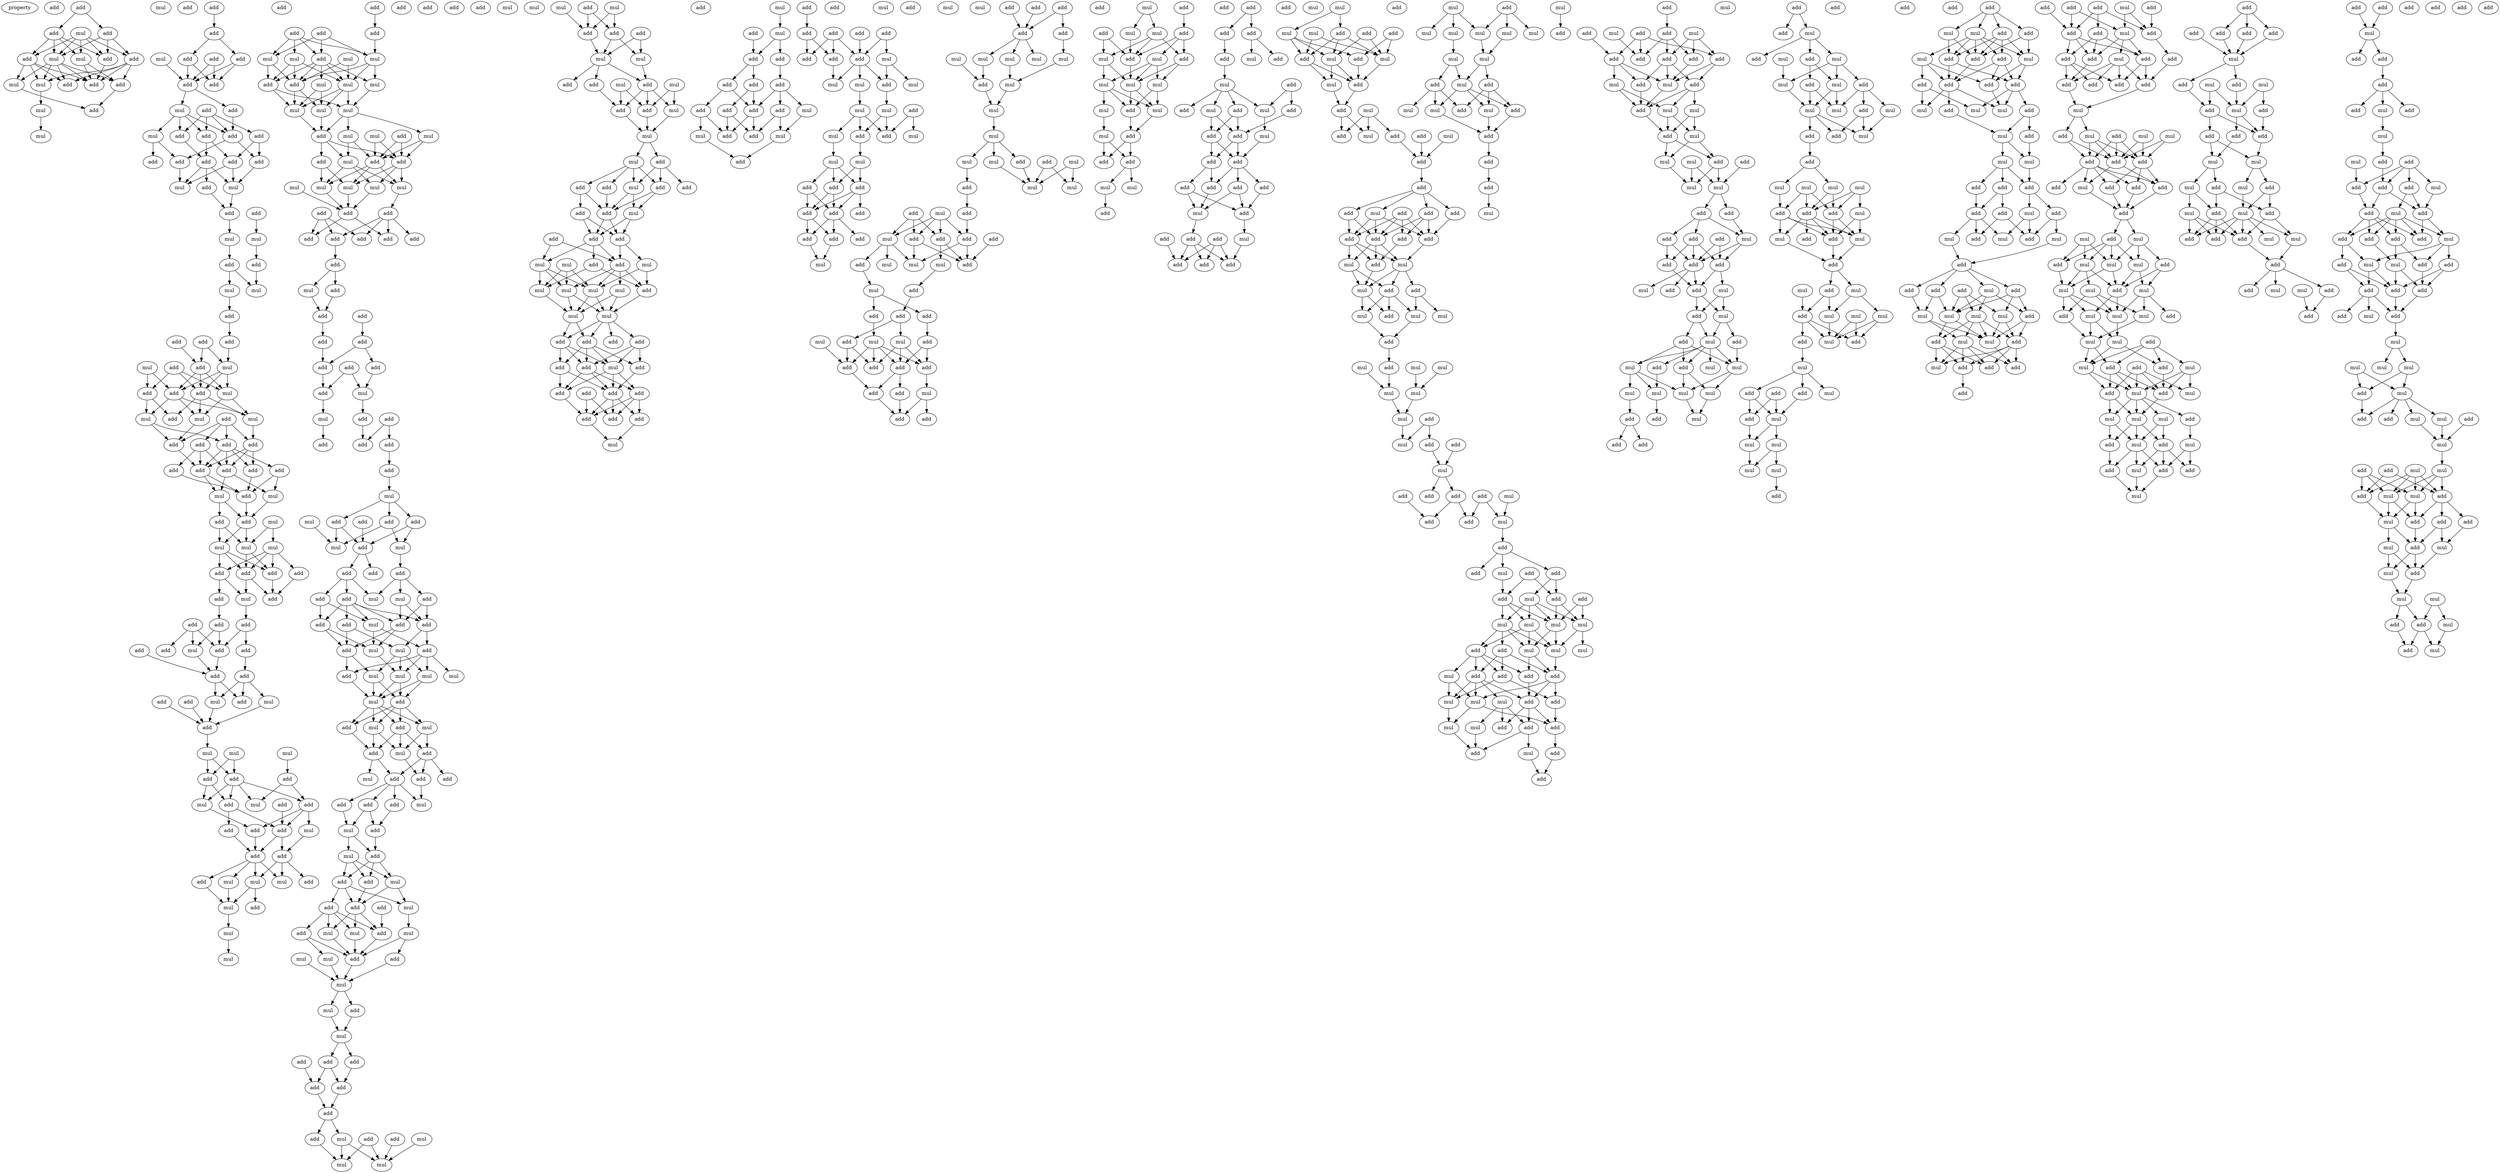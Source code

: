 digraph {
    node [fontcolor=black]
    property [mul=2,lf=1.5]
    0 [ label = add ];
    1 [ label = add ];
    2 [ label = mul ];
    3 [ label = add ];
    4 [ label = add ];
    5 [ label = add ];
    6 [ label = mul ];
    7 [ label = add ];
    8 [ label = mul ];
    9 [ label = add ];
    10 [ label = add ];
    11 [ label = mul ];
    12 [ label = add ];
    13 [ label = mul ];
    14 [ label = add ];
    15 [ label = add ];
    16 [ label = mul ];
    17 [ label = mul ];
    18 [ label = add ];
    19 [ label = add ];
    20 [ label = mul ];
    21 [ label = add ];
    22 [ label = add ];
    23 [ label = mul ];
    24 [ label = add ];
    25 [ label = add ];
    26 [ label = add ];
    27 [ label = add ];
    28 [ label = add ];
    29 [ label = add ];
    30 [ label = mul ];
    31 [ label = add ];
    32 [ label = add ];
    33 [ label = add ];
    34 [ label = mul ];
    35 [ label = add ];
    36 [ label = add ];
    37 [ label = add ];
    38 [ label = add ];
    39 [ label = add ];
    40 [ label = add ];
    41 [ label = mul ];
    42 [ label = mul ];
    43 [ label = add ];
    44 [ label = add ];
    45 [ label = add ];
    46 [ label = mul ];
    47 [ label = mul ];
    48 [ label = add ];
    49 [ label = add ];
    50 [ label = mul ];
    51 [ label = mul ];
    52 [ label = add ];
    53 [ label = add ];
    54 [ label = add ];
    55 [ label = add ];
    56 [ label = add ];
    57 [ label = add ];
    58 [ label = mul ];
    59 [ label = mul ];
    60 [ label = add ];
    61 [ label = add ];
    62 [ label = add ];
    63 [ label = mul ];
    64 [ label = mul ];
    65 [ label = mul ];
    66 [ label = add ];
    67 [ label = mul ];
    68 [ label = add ];
    69 [ label = add ];
    70 [ label = add ];
    71 [ label = add ];
    72 [ label = add ];
    73 [ label = add ];
    74 [ label = add ];
    75 [ label = add ];
    76 [ label = add ];
    77 [ label = add ];
    78 [ label = mul ];
    79 [ label = mul ];
    80 [ label = add ];
    81 [ label = mul ];
    82 [ label = add ];
    83 [ label = add ];
    84 [ label = mul ];
    85 [ label = mul ];
    86 [ label = mul ];
    87 [ label = add ];
    88 [ label = add ];
    89 [ label = add ];
    90 [ label = add ];
    91 [ label = add ];
    92 [ label = mul ];
    93 [ label = add ];
    94 [ label = add ];
    95 [ label = add ];
    96 [ label = add ];
    97 [ label = add ];
    98 [ label = add ];
    99 [ label = add ];
    100 [ label = add ];
    101 [ label = mul ];
    102 [ label = add ];
    103 [ label = add ];
    104 [ label = add ];
    105 [ label = mul ];
    106 [ label = add ];
    107 [ label = mul ];
    108 [ label = add ];
    109 [ label = add ];
    110 [ label = mul ];
    111 [ label = mul ];
    112 [ label = mul ];
    113 [ label = add ];
    114 [ label = add ];
    115 [ label = add ];
    116 [ label = mul ];
    117 [ label = mul ];
    118 [ label = add ];
    119 [ label = add ];
    120 [ label = add ];
    121 [ label = add ];
    122 [ label = add ];
    123 [ label = add ];
    124 [ label = mul ];
    125 [ label = add ];
    126 [ label = add ];
    127 [ label = add ];
    128 [ label = mul ];
    129 [ label = add ];
    130 [ label = mul ];
    131 [ label = mul ];
    132 [ label = mul ];
    133 [ label = add ];
    134 [ label = mul ];
    135 [ label = mul ];
    136 [ label = add ];
    137 [ label = add ];
    138 [ label = add ];
    139 [ label = add ];
    140 [ label = add ];
    141 [ label = add ];
    142 [ label = add ];
    143 [ label = mul ];
    144 [ label = mul ];
    145 [ label = mul ];
    146 [ label = mul ];
    147 [ label = add ];
    148 [ label = mul ];
    149 [ label = mul ];
    150 [ label = mul ];
    151 [ label = add ];
    152 [ label = mul ];
    153 [ label = mul ];
    154 [ label = mul ];
    155 [ label = mul ];
    156 [ label = mul ];
    157 [ label = add ];
    158 [ label = add ];
    159 [ label = mul ];
    160 [ label = add ];
    161 [ label = add ];
    162 [ label = add ];
    163 [ label = mul ];
    164 [ label = mul ];
    165 [ label = mul ];
    166 [ label = mul ];
    167 [ label = mul ];
    168 [ label = mul ];
    169 [ label = add ];
    170 [ label = add ];
    171 [ label = add ];
    172 [ label = add ];
    173 [ label = add ];
    174 [ label = add ];
    175 [ label = add ];
    176 [ label = add ];
    177 [ label = add ];
    178 [ label = mul ];
    179 [ label = add ];
    180 [ label = add ];
    181 [ label = add ];
    182 [ label = add ];
    183 [ label = add ];
    184 [ label = add ];
    185 [ label = add ];
    186 [ label = add ];
    187 [ label = mul ];
    188 [ label = add ];
    189 [ label = mul ];
    190 [ label = add ];
    191 [ label = add ];
    192 [ label = add ];
    193 [ label = add ];
    194 [ label = add ];
    195 [ label = add ];
    196 [ label = mul ];
    197 [ label = mul ];
    198 [ label = add ];
    199 [ label = add ];
    200 [ label = add ];
    201 [ label = add ];
    202 [ label = mul ];
    203 [ label = mul ];
    204 [ label = add ];
    205 [ label = add ];
    206 [ label = add ];
    207 [ label = add ];
    208 [ label = mul ];
    209 [ label = add ];
    210 [ label = mul ];
    211 [ label = add ];
    212 [ label = add ];
    213 [ label = add ];
    214 [ label = add ];
    215 [ label = add ];
    216 [ label = add ];
    217 [ label = mul ];
    218 [ label = add ];
    219 [ label = mul ];
    220 [ label = add ];
    221 [ label = mul ];
    222 [ label = mul ];
    223 [ label = mul ];
    224 [ label = mul ];
    225 [ label = mul ];
    226 [ label = add ];
    227 [ label = mul ];
    228 [ label = add ];
    229 [ label = mul ];
    230 [ label = add ];
    231 [ label = add ];
    232 [ label = add ];
    233 [ label = mul ];
    234 [ label = mul ];
    235 [ label = add ];
    236 [ label = add ];
    237 [ label = add ];
    238 [ label = add ];
    239 [ label = mul ];
    240 [ label = add ];
    241 [ label = add ];
    242 [ label = add ];
    243 [ label = mul ];
    244 [ label = add ];
    245 [ label = add ];
    246 [ label = mul ];
    247 [ label = mul ];
    248 [ label = add ];
    249 [ label = add ];
    250 [ label = mul ];
    251 [ label = add ];
    252 [ label = add ];
    253 [ label = add ];
    254 [ label = add ];
    255 [ label = add ];
    256 [ label = mul ];
    257 [ label = add ];
    258 [ label = add ];
    259 [ label = mul ];
    260 [ label = mul ];
    261 [ label = mul ];
    262 [ label = mul ];
    263 [ label = mul ];
    264 [ label = add ];
    265 [ label = add ];
    266 [ label = mul ];
    267 [ label = mul ];
    268 [ label = add ];
    269 [ label = add ];
    270 [ label = mul ];
    271 [ label = add ];
    272 [ label = add ];
    273 [ label = add ];
    274 [ label = add ];
    275 [ label = add ];
    276 [ label = mul ];
    277 [ label = add ];
    278 [ label = add ];
    279 [ label = mul ];
    280 [ label = add ];
    281 [ label = mul ];
    282 [ label = add ];
    283 [ label = mul ];
    284 [ label = mul ];
    285 [ label = mul ];
    286 [ label = add ];
    287 [ label = mul ];
    288 [ label = mul ];
    289 [ label = add ];
    290 [ label = add ];
    291 [ label = add ];
    292 [ label = add ];
    293 [ label = mul ];
    294 [ label = mul ];
    295 [ label = add ];
    296 [ label = add ];
    297 [ label = mul ];
    298 [ label = mul ];
    299 [ label = add ];
    300 [ label = mul ];
    301 [ label = add ];
    302 [ label = add ];
    303 [ label = mul ];
    304 [ label = mul ];
    305 [ label = add ];
    306 [ label = add ];
    307 [ label = add ];
    308 [ label = add ];
    309 [ label = add ];
    310 [ label = mul ];
    311 [ label = add ];
    312 [ label = mul ];
    313 [ label = add ];
    314 [ label = add ];
    315 [ label = add ];
    316 [ label = add ];
    317 [ label = mul ];
    318 [ label = mul ];
    319 [ label = add ];
    320 [ label = add ];
    321 [ label = mul ];
    322 [ label = mul ];
    323 [ label = mul ];
    324 [ label = mul ];
    325 [ label = add ];
    326 [ label = mul ];
    327 [ label = mul ];
    328 [ label = mul ];
    329 [ label = add ];
    330 [ label = add ];
    331 [ label = add ];
    332 [ label = add ];
    333 [ label = add ];
    334 [ label = mul ];
    335 [ label = add ];
    336 [ label = add ];
    337 [ label = add ];
    338 [ label = add ];
    339 [ label = add ];
    340 [ label = add ];
    341 [ label = add ];
    342 [ label = add ];
    343 [ label = add ];
    344 [ label = mul ];
    345 [ label = mul ];
    346 [ label = mul ];
    347 [ label = add ];
    348 [ label = add ];
    349 [ label = add ];
    350 [ label = add ];
    351 [ label = add ];
    352 [ label = add ];
    353 [ label = add ];
    354 [ label = mul ];
    355 [ label = add ];
    356 [ label = add ];
    357 [ label = add ];
    358 [ label = add ];
    359 [ label = mul ];
    360 [ label = mul ];
    361 [ label = add ];
    362 [ label = add ];
    363 [ label = add ];
    364 [ label = add ];
    365 [ label = add ];
    366 [ label = add ];
    367 [ label = add ];
    368 [ label = add ];
    369 [ label = add ];
    370 [ label = add ];
    371 [ label = mul ];
    372 [ label = add ];
    373 [ label = mul ];
    374 [ label = mul ];
    375 [ label = mul ];
    376 [ label = add ];
    377 [ label = add ];
    378 [ label = mul ];
    379 [ label = mul ];
    380 [ label = mul ];
    381 [ label = add ];
    382 [ label = mul ];
    383 [ label = add ];
    384 [ label = mul ];
    385 [ label = mul ];
    386 [ label = mul ];
    387 [ label = add ];
    388 [ label = add ];
    389 [ label = add ];
    390 [ label = add ];
    391 [ label = add ];
    392 [ label = add ];
    393 [ label = add ];
    394 [ label = mul ];
    395 [ label = add ];
    396 [ label = add ];
    397 [ label = add ];
    398 [ label = mul ];
    399 [ label = mul ];
    400 [ label = add ];
    401 [ label = add ];
    402 [ label = add ];
    403 [ label = add ];
    404 [ label = add ];
    405 [ label = add ];
    406 [ label = mul ];
    407 [ label = mul ];
    408 [ label = mul ];
    409 [ label = mul ];
    410 [ label = mul ];
    411 [ label = add ];
    412 [ label = mul ];
    413 [ label = mul ];
    414 [ label = mul ];
    415 [ label = mul ];
    416 [ label = mul ];
    417 [ label = mul ];
    418 [ label = add ];
    419 [ label = add ];
    420 [ label = mul ];
    421 [ label = mul ];
    422 [ label = add ];
    423 [ label = add ];
    424 [ label = add ];
    425 [ label = mul ];
    426 [ label = add ];
    427 [ label = add ];
    428 [ label = mul ];
    429 [ label = add ];
    430 [ label = add ];
    431 [ label = mul ];
    432 [ label = mul ];
    433 [ label = add ];
    434 [ label = add ];
    435 [ label = mul ];
    436 [ label = mul ];
    437 [ label = add ];
    438 [ label = add ];
    439 [ label = add ];
    440 [ label = add ];
    441 [ label = mul ];
    442 [ label = mul ];
    443 [ label = add ];
    444 [ label = mul ];
    445 [ label = add ];
    446 [ label = add ];
    447 [ label = add ];
    448 [ label = add ];
    449 [ label = add ];
    450 [ label = add ];
    451 [ label = mul ];
    452 [ label = add ];
    453 [ label = add ];
    454 [ label = add ];
    455 [ label = add ];
    456 [ label = mul ];
    457 [ label = mul ];
    458 [ label = add ];
    459 [ label = add ];
    460 [ label = mul ];
    461 [ label = mul ];
    462 [ label = add ];
    463 [ label = mul ];
    464 [ label = add ];
    465 [ label = mul ];
    466 [ label = mul ];
    467 [ label = mul ];
    468 [ label = mul ];
    469 [ label = mul ];
    470 [ label = add ];
    471 [ label = mul ];
    472 [ label = add ];
    473 [ label = add ];
    474 [ label = add ];
    475 [ label = add ];
    476 [ label = mul ];
    477 [ label = mul ];
    478 [ label = add ];
    479 [ label = add ];
    480 [ label = add ];
    481 [ label = add ];
    482 [ label = add ];
    483 [ label = add ];
    484 [ label = mul ];
    485 [ label = mul ];
    486 [ label = add ];
    487 [ label = mul ];
    488 [ label = add ];
    489 [ label = add ];
    490 [ label = add ];
    491 [ label = mul ];
    492 [ label = add ];
    493 [ label = add ];
    494 [ label = mul ];
    495 [ label = add ];
    496 [ label = add ];
    497 [ label = add ];
    498 [ label = add ];
    499 [ label = add ];
    500 [ label = add ];
    501 [ label = mul ];
    502 [ label = add ];
    503 [ label = add ];
    504 [ label = mul ];
    505 [ label = add ];
    506 [ label = add ];
    507 [ label = mul ];
    508 [ label = add ];
    509 [ label = add ];
    510 [ label = add ];
    511 [ label = add ];
    512 [ label = mul ];
    513 [ label = mul ];
    514 [ label = mul ];
    515 [ label = add ];
    516 [ label = add ];
    517 [ label = add ];
    518 [ label = add ];
    519 [ label = add ];
    520 [ label = mul ];
    521 [ label = mul ];
    522 [ label = add ];
    523 [ label = mul ];
    524 [ label = add ];
    525 [ label = mul ];
    526 [ label = add ];
    527 [ label = add ];
    528 [ label = mul ];
    529 [ label = mul ];
    530 [ label = add ];
    531 [ label = add ];
    532 [ label = add ];
    533 [ label = add ];
    534 [ label = add ];
    535 [ label = mul ];
    536 [ label = add ];
    537 [ label = add ];
    538 [ label = add ];
    539 [ label = add ];
    540 [ label = add ];
    541 [ label = add ];
    542 [ label = add ];
    543 [ label = mul ];
    544 [ label = mul ];
    545 [ label = add ];
    546 [ label = mul ];
    547 [ label = add ];
    548 [ label = mul ];
    549 [ label = add ];
    550 [ label = mul ];
    551 [ label = mul ];
    552 [ label = add ];
    553 [ label = mul ];
    554 [ label = mul ];
    555 [ label = add ];
    556 [ label = mul ];
    557 [ label = mul ];
    558 [ label = mul ];
    559 [ label = add ];
    560 [ label = mul ];
    561 [ label = mul ];
    562 [ label = add ];
    563 [ label = add ];
    564 [ label = add ];
    565 [ label = mul ];
    566 [ label = add ];
    567 [ label = add ];
    568 [ label = mul ];
    569 [ label = add ];
    570 [ label = add ];
    571 [ label = add ];
    572 [ label = add ];
    573 [ label = mul ];
    574 [ label = add ];
    575 [ label = add ];
    576 [ label = add ];
    577 [ label = add ];
    578 [ label = mul ];
    579 [ label = mul ];
    580 [ label = add ];
    581 [ label = add ];
    582 [ label = add ];
    583 [ label = mul ];
    584 [ label = mul ];
    585 [ label = mul ];
    586 [ label = mul ];
    587 [ label = add ];
    588 [ label = add ];
    589 [ label = mul ];
    590 [ label = mul ];
    591 [ label = mul ];
    592 [ label = add ];
    593 [ label = mul ];
    594 [ label = add ];
    595 [ label = add ];
    596 [ label = add ];
    597 [ label = add ];
    598 [ label = mul ];
    599 [ label = mul ];
    600 [ label = mul ];
    601 [ label = add ];
    602 [ label = add ];
    603 [ label = mul ];
    604 [ label = mul ];
    605 [ label = add ];
    606 [ label = add ];
    607 [ label = add ];
    608 [ label = add ];
    609 [ label = mul ];
    610 [ label = add ];
    611 [ label = mul ];
    612 [ label = add ];
    613 [ label = mul ];
    614 [ label = mul ];
    615 [ label = mul ];
    616 [ label = mul ];
    617 [ label = mul ];
    618 [ label = mul ];
    619 [ label = mul ];
    620 [ label = add ];
    621 [ label = mul ];
    622 [ label = add ];
    623 [ label = mul ];
    624 [ label = add ];
    625 [ label = add ];
    626 [ label = mul ];
    627 [ label = mul ];
    628 [ label = add ];
    629 [ label = add ];
    630 [ label = add ];
    631 [ label = mul ];
    632 [ label = mul ];
    633 [ label = add ];
    634 [ label = add ];
    635 [ label = add ];
    636 [ label = mul ];
    637 [ label = add ];
    638 [ label = add ];
    639 [ label = mul ];
    640 [ label = add ];
    641 [ label = add ];
    642 [ label = add ];
    643 [ label = add ];
    644 [ label = add ];
    645 [ label = add ];
    646 [ label = add ];
    647 [ label = mul ];
    648 [ label = mul ];
    649 [ label = mul ];
    650 [ label = add ];
    651 [ label = mul ];
    652 [ label = mul ];
    653 [ label = add ];
    654 [ label = mul ];
    655 [ label = add ];
    656 [ label = mul ];
    657 [ label = add ];
    658 [ label = mul ];
    659 [ label = mul ];
    660 [ label = mul ];
    661 [ label = add ];
    662 [ label = add ];
    663 [ label = add ];
    664 [ label = mul ];
    665 [ label = add ];
    666 [ label = add ];
    667 [ label = add ];
    668 [ label = add ];
    669 [ label = add ];
    670 [ label = mul ];
    671 [ label = mul ];
    672 [ label = add ];
    673 [ label = add ];
    674 [ label = mul ];
    675 [ label = add ];
    676 [ label = add ];
    677 [ label = mul ];
    678 [ label = add ];
    679 [ label = mul ];
    680 [ label = add ];
    681 [ label = mul ];
    682 [ label = mul ];
    683 [ label = add ];
    684 [ label = mul ];
    685 [ label = mul ];
    686 [ label = mul ];
    687 [ label = mul ];
    688 [ label = add ];
    689 [ label = add ];
    690 [ label = mul ];
    691 [ label = add ];
    692 [ label = add ];
    693 [ label = add ];
    694 [ label = add ];
    695 [ label = mul ];
    696 [ label = mul ];
    697 [ label = mul ];
    698 [ label = add ];
    699 [ label = add ];
    700 [ label = add ];
    701 [ label = add ];
    702 [ label = mul ];
    703 [ label = mul ];
    704 [ label = add ];
    705 [ label = mul ];
    706 [ label = mul ];
    707 [ label = mul ];
    708 [ label = add ];
    709 [ label = add ];
    710 [ label = add ];
    711 [ label = mul ];
    712 [ label = add ];
    713 [ label = mul ];
    714 [ label = mul ];
    715 [ label = mul ];
    716 [ label = mul ];
    717 [ label = add ];
    718 [ label = add ];
    719 [ label = mul ];
    720 [ label = add ];
    721 [ label = mul ];
    722 [ label = add ];
    723 [ label = add ];
    724 [ label = mul ];
    725 [ label = add ];
    726 [ label = add ];
    727 [ label = mul ];
    728 [ label = add ];
    729 [ label = mul ];
    730 [ label = mul ];
    731 [ label = add ];
    732 [ label = mul ];
    733 [ label = mul ];
    734 [ label = add ];
    735 [ label = mul ];
    736 [ label = add ];
    737 [ label = mul ];
    738 [ label = add ];
    739 [ label = add ];
    740 [ label = add ];
    741 [ label = mul ];
    742 [ label = add ];
    743 [ label = add ];
    744 [ label = mul ];
    745 [ label = mul ];
    746 [ label = mul ];
    747 [ label = mul ];
    748 [ label = mul ];
    749 [ label = add ];
    750 [ label = add ];
    751 [ label = mul ];
    752 [ label = add ];
    753 [ label = add ];
    754 [ label = mul ];
    755 [ label = add ];
    756 [ label = add ];
    757 [ label = add ];
    758 [ label = mul ];
    759 [ label = mul ];
    760 [ label = add ];
    761 [ label = add ];
    762 [ label = add ];
    763 [ label = add ];
    764 [ label = add ];
    765 [ label = add ];
    766 [ label = mul ];
    767 [ label = mul ];
    768 [ label = mul ];
    769 [ label = mul ];
    770 [ label = add ];
    771 [ label = mul ];
    772 [ label = mul ];
    773 [ label = add ];
    774 [ label = add ];
    775 [ label = add ];
    776 [ label = add ];
    777 [ label = mul ];
    778 [ label = add ];
    779 [ label = add ];
    780 [ label = add ];
    781 [ label = mul ];
    782 [ label = mul ];
    783 [ label = add ];
    784 [ label = mul ];
    785 [ label = add ];
    786 [ label = add ];
    787 [ label = mul ];
    788 [ label = add ];
    789 [ label = add ];
    790 [ label = add ];
    791 [ label = mul ];
    792 [ label = add ];
    793 [ label = mul ];
    794 [ label = mul ];
    795 [ label = mul ];
    796 [ label = mul ];
    797 [ label = add ];
    798 [ label = mul ];
    799 [ label = add ];
    800 [ label = mul ];
    801 [ label = add ];
    802 [ label = add ];
    803 [ label = add ];
    804 [ label = add ];
    805 [ label = add ];
    806 [ label = add ];
    807 [ label = add ];
    808 [ label = add ];
    809 [ label = mul ];
    810 [ label = add ];
    811 [ label = mul ];
    812 [ label = add ];
    813 [ label = add ];
    814 [ label = add ];
    815 [ label = add ];
    816 [ label = add ];
    817 [ label = mul ];
    818 [ label = add ];
    819 [ label = add ];
    820 [ label = add ];
    821 [ label = add ];
    822 [ label = add ];
    823 [ label = mul ];
    824 [ label = mul ];
    825 [ label = add ];
    826 [ label = add ];
    827 [ label = mul ];
    828 [ label = mul ];
    829 [ label = add ];
    830 [ label = add ];
    831 [ label = add ];
    832 [ label = add ];
    833 [ label = add ];
    834 [ label = add ];
    835 [ label = mul ];
    836 [ label = add ];
    837 [ label = add ];
    838 [ label = add ];
    839 [ label = mul ];
    840 [ label = mul ];
    841 [ label = add ];
    842 [ label = mul ];
    843 [ label = add ];
    844 [ label = mul ];
    845 [ label = mul ];
    846 [ label = mul ];
    847 [ label = mul ];
    848 [ label = add ];
    849 [ label = mul ];
    850 [ label = mul ];
    851 [ label = add ];
    852 [ label = add ];
    853 [ label = mul ];
    854 [ label = mul ];
    855 [ label = mul ];
    856 [ label = add ];
    857 [ label = mul ];
    858 [ label = add ];
    859 [ label = add ];
    860 [ label = mul ];
    861 [ label = add ];
    862 [ label = mul ];
    863 [ label = add ];
    864 [ label = mul ];
    865 [ label = mul ];
    866 [ label = add ];
    867 [ label = mul ];
    868 [ label = mul ];
    869 [ label = mul ];
    870 [ label = add ];
    871 [ label = add ];
    872 [ label = mul ];
    873 [ label = mul ];
    874 [ label = add ];
    875 [ label = add ];
    876 [ label = add ];
    877 [ label = add ];
    878 [ label = mul ];
    879 [ label = mul ];
    880 [ label = add ];
    881 [ label = add ];
    882 [ label = add ];
    883 [ label = add ];
    884 [ label = add ];
    885 [ label = mul ];
    886 [ label = mul ];
    887 [ label = add ];
    888 [ label = mul ];
    889 [ label = add ];
    890 [ label = mul ];
    891 [ label = add ];
    892 [ label = add ];
    893 [ label = add ];
    894 [ label = add ];
    895 [ label = add ];
    896 [ label = mul ];
    897 [ label = mul ];
    898 [ label = add ];
    899 [ label = mul ];
    900 [ label = add ];
    901 [ label = mul ];
    902 [ label = add ];
    903 [ label = mul ];
    904 [ label = add ];
    905 [ label = mul ];
    906 [ label = add ];
    907 [ label = mul ];
    908 [ label = add ];
    909 [ label = mul ];
    910 [ label = add ];
    911 [ label = add ];
    912 [ label = add ];
    913 [ label = mul ];
    914 [ label = mul ];
    915 [ label = add ];
    916 [ label = add ];
    917 [ label = add ];
    918 [ label = add ];
    919 [ label = add ];
    920 [ label = mul ];
    921 [ label = add ];
    922 [ label = add ];
    923 [ label = add ];
    924 [ label = add ];
    925 [ label = add ];
    926 [ label = mul ];
    927 [ label = add ];
    928 [ label = mul ];
    929 [ label = add ];
    930 [ label = add ];
    931 [ label = mul ];
    932 [ label = mul ];
    933 [ label = add ];
    934 [ label = add ];
    935 [ label = add ];
    936 [ label = add ];
    937 [ label = mul ];
    938 [ label = add ];
    939 [ label = add ];
    940 [ label = mul ];
    941 [ label = add ];
    942 [ label = add ];
    943 [ label = add ];
    944 [ label = add ];
    945 [ label = add ];
    946 [ label = add ];
    947 [ label = mul ];
    948 [ label = mul ];
    949 [ label = add ];
    950 [ label = add ];
    951 [ label = add ];
    952 [ label = add ];
    953 [ label = add ];
    954 [ label = mul ];
    955 [ label = mul ];
    956 [ label = mul ];
    957 [ label = mul ];
    958 [ label = mul ];
    959 [ label = mul ];
    960 [ label = add ];
    961 [ label = add ];
    962 [ label = add ];
    963 [ label = mul ];
    964 [ label = mul ];
    965 [ label = add ];
    966 [ label = mul ];
    967 [ label = add ];
    968 [ label = add ];
    969 [ label = mul ];
    970 [ label = add ];
    971 [ label = mul ];
    972 [ label = add ];
    973 [ label = add ];
    974 [ label = mul ];
    975 [ label = mul ];
    976 [ label = add ];
    977 [ label = mul ];
    978 [ label = add ];
    979 [ label = add ];
    980 [ label = mul ];
    981 [ label = add ];
    982 [ label = mul ];
    983 [ label = mul ];
    984 [ label = add ];
    985 [ label = mul ];
    986 [ label = mul ];
    987 [ label = mul ];
    988 [ label = add ];
    989 [ label = add ];
    990 [ label = mul ];
    991 [ label = add ];
    992 [ label = add ];
    1 -> 4 [ name = 0 ];
    1 -> 5 [ name = 1 ];
    4 -> 9 [ name = 2 ];
    4 -> 10 [ name = 3 ];
    4 -> 11 [ name = 4 ];
    5 -> 7 [ name = 5 ];
    5 -> 8 [ name = 6 ];
    5 -> 10 [ name = 7 ];
    5 -> 11 [ name = 8 ];
    6 -> 7 [ name = 9 ];
    6 -> 8 [ name = 10 ];
    6 -> 9 [ name = 11 ];
    6 -> 10 [ name = 12 ];
    6 -> 11 [ name = 13 ];
    7 -> 12 [ name = 14 ];
    7 -> 13 [ name = 15 ];
    7 -> 14 [ name = 16 ];
    7 -> 16 [ name = 17 ];
    8 -> 14 [ name = 18 ];
    8 -> 15 [ name = 19 ];
    9 -> 12 [ name = 20 ];
    9 -> 14 [ name = 21 ];
    9 -> 15 [ name = 22 ];
    9 -> 16 [ name = 23 ];
    10 -> 14 [ name = 24 ];
    11 -> 12 [ name = 25 ];
    11 -> 13 [ name = 26 ];
    11 -> 14 [ name = 27 ];
    11 -> 15 [ name = 28 ];
    11 -> 16 [ name = 29 ];
    13 -> 18 [ name = 30 ];
    15 -> 18 [ name = 31 ];
    16 -> 17 [ name = 32 ];
    17 -> 20 [ name = 33 ];
    19 -> 21 [ name = 34 ];
    21 -> 22 [ name = 35 ];
    21 -> 24 [ name = 36 ];
    22 -> 26 [ name = 37 ];
    22 -> 27 [ name = 38 ];
    23 -> 26 [ name = 39 ];
    24 -> 26 [ name = 40 ];
    24 -> 27 [ name = 41 ];
    25 -> 26 [ name = 42 ];
    25 -> 27 [ name = 43 ];
    26 -> 29 [ name = 44 ];
    26 -> 30 [ name = 45 ];
    28 -> 31 [ name = 46 ];
    28 -> 32 [ name = 47 ];
    28 -> 33 [ name = 48 ];
    28 -> 35 [ name = 49 ];
    29 -> 35 [ name = 50 ];
    30 -> 32 [ name = 51 ];
    30 -> 33 [ name = 52 ];
    30 -> 34 [ name = 53 ];
    30 -> 35 [ name = 54 ];
    31 -> 37 [ name = 55 ];
    31 -> 40 [ name = 56 ];
    32 -> 37 [ name = 57 ];
    32 -> 38 [ name = 58 ];
    33 -> 38 [ name = 59 ];
    34 -> 36 [ name = 60 ];
    34 -> 39 [ name = 61 ];
    35 -> 36 [ name = 62 ];
    35 -> 40 [ name = 63 ];
    36 -> 41 [ name = 64 ];
    37 -> 41 [ name = 65 ];
    37 -> 42 [ name = 66 ];
    38 -> 41 [ name = 67 ];
    38 -> 42 [ name = 68 ];
    38 -> 43 [ name = 69 ];
    40 -> 42 [ name = 70 ];
    42 -> 44 [ name = 71 ];
    43 -> 44 [ name = 72 ];
    44 -> 46 [ name = 73 ];
    45 -> 47 [ name = 74 ];
    46 -> 49 [ name = 75 ];
    47 -> 48 [ name = 76 ];
    48 -> 51 [ name = 77 ];
    49 -> 50 [ name = 78 ];
    49 -> 51 [ name = 79 ];
    50 -> 52 [ name = 80 ];
    52 -> 54 [ name = 81 ];
    53 -> 56 [ name = 82 ];
    53 -> 59 [ name = 83 ];
    54 -> 59 [ name = 84 ];
    55 -> 56 [ name = 85 ];
    56 -> 60 [ name = 86 ];
    56 -> 61 [ name = 87 ];
    56 -> 63 [ name = 88 ];
    57 -> 61 [ name = 89 ];
    57 -> 62 [ name = 90 ];
    57 -> 63 [ name = 91 ];
    58 -> 60 [ name = 92 ];
    58 -> 62 [ name = 93 ];
    59 -> 60 [ name = 94 ];
    59 -> 61 [ name = 95 ];
    59 -> 63 [ name = 96 ];
    60 -> 64 [ name = 97 ];
    60 -> 65 [ name = 98 ];
    60 -> 67 [ name = 99 ];
    61 -> 64 [ name = 100 ];
    61 -> 67 [ name = 101 ];
    61 -> 68 [ name = 102 ];
    62 -> 65 [ name = 103 ];
    62 -> 68 [ name = 104 ];
    63 -> 64 [ name = 105 ];
    63 -> 67 [ name = 106 ];
    64 -> 69 [ name = 107 ];
    65 -> 70 [ name = 108 ];
    65 -> 72 [ name = 109 ];
    66 -> 69 [ name = 110 ];
    66 -> 70 [ name = 111 ];
    66 -> 71 [ name = 112 ];
    66 -> 72 [ name = 113 ];
    67 -> 70 [ name = 114 ];
    69 -> 73 [ name = 115 ];
    69 -> 76 [ name = 116 ];
    69 -> 77 [ name = 117 ];
    70 -> 73 [ name = 118 ];
    71 -> 73 [ name = 119 ];
    71 -> 75 [ name = 120 ];
    71 -> 76 [ name = 121 ];
    72 -> 73 [ name = 122 ];
    72 -> 74 [ name = 123 ];
    72 -> 76 [ name = 124 ];
    72 -> 77 [ name = 125 ];
    73 -> 79 [ name = 126 ];
    73 -> 80 [ name = 127 ];
    74 -> 78 [ name = 128 ];
    74 -> 80 [ name = 129 ];
    75 -> 80 [ name = 130 ];
    76 -> 78 [ name = 131 ];
    76 -> 79 [ name = 132 ];
    77 -> 80 [ name = 133 ];
    78 -> 83 [ name = 134 ];
    79 -> 82 [ name = 135 ];
    79 -> 83 [ name = 136 ];
    80 -> 83 [ name = 137 ];
    81 -> 84 [ name = 138 ];
    81 -> 86 [ name = 139 ];
    82 -> 84 [ name = 140 ];
    82 -> 85 [ name = 141 ];
    83 -> 84 [ name = 142 ];
    83 -> 85 [ name = 143 ];
    84 -> 88 [ name = 144 ];
    84 -> 90 [ name = 145 ];
    85 -> 88 [ name = 146 ];
    85 -> 89 [ name = 147 ];
    85 -> 90 [ name = 148 ];
    86 -> 87 [ name = 149 ];
    86 -> 88 [ name = 150 ];
    86 -> 89 [ name = 151 ];
    86 -> 90 [ name = 152 ];
    87 -> 91 [ name = 153 ];
    88 -> 91 [ name = 154 ];
    89 -> 92 [ name = 155 ];
    89 -> 93 [ name = 156 ];
    90 -> 91 [ name = 157 ];
    90 -> 92 [ name = 158 ];
    92 -> 96 [ name = 159 ];
    93 -> 95 [ name = 160 ];
    94 -> 98 [ name = 161 ];
    94 -> 99 [ name = 162 ];
    94 -> 101 [ name = 163 ];
    95 -> 98 [ name = 164 ];
    95 -> 101 [ name = 165 ];
    96 -> 98 [ name = 166 ];
    96 -> 100 [ name = 167 ];
    97 -> 103 [ name = 168 ];
    98 -> 103 [ name = 169 ];
    100 -> 102 [ name = 170 ];
    101 -> 103 [ name = 171 ];
    102 -> 105 [ name = 172 ];
    102 -> 106 [ name = 173 ];
    102 -> 107 [ name = 174 ];
    103 -> 105 [ name = 175 ];
    103 -> 106 [ name = 176 ];
    104 -> 109 [ name = 177 ];
    105 -> 109 [ name = 178 ];
    107 -> 109 [ name = 179 ];
    108 -> 109 [ name = 180 ];
    109 -> 112 [ name = 181 ];
    110 -> 113 [ name = 182 ];
    110 -> 115 [ name = 183 ];
    111 -> 114 [ name = 184 ];
    112 -> 113 [ name = 185 ];
    112 -> 115 [ name = 186 ];
    113 -> 116 [ name = 187 ];
    113 -> 117 [ name = 188 ];
    113 -> 118 [ name = 189 ];
    113 -> 120 [ name = 190 ];
    114 -> 116 [ name = 191 ];
    114 -> 120 [ name = 192 ];
    115 -> 117 [ name = 193 ];
    115 -> 118 [ name = 194 ];
    117 -> 123 [ name = 195 ];
    118 -> 121 [ name = 196 ];
    118 -> 122 [ name = 197 ];
    119 -> 122 [ name = 198 ];
    120 -> 122 [ name = 199 ];
    120 -> 123 [ name = 200 ];
    120 -> 124 [ name = 201 ];
    121 -> 126 [ name = 202 ];
    122 -> 125 [ name = 203 ];
    122 -> 126 [ name = 204 ];
    123 -> 126 [ name = 205 ];
    124 -> 125 [ name = 206 ];
    125 -> 128 [ name = 207 ];
    125 -> 129 [ name = 208 ];
    125 -> 130 [ name = 209 ];
    126 -> 127 [ name = 210 ];
    126 -> 128 [ name = 211 ];
    126 -> 130 [ name = 212 ];
    126 -> 131 [ name = 213 ];
    127 -> 132 [ name = 214 ];
    128 -> 132 [ name = 215 ];
    128 -> 133 [ name = 216 ];
    131 -> 132 [ name = 217 ];
    132 -> 134 [ name = 218 ];
    134 -> 135 [ name = 219 ];
    137 -> 140 [ name = 220 ];
    138 -> 142 [ name = 221 ];
    138 -> 143 [ name = 222 ];
    138 -> 145 [ name = 223 ];
    140 -> 145 [ name = 224 ];
    141 -> 142 [ name = 225 ];
    141 -> 143 [ name = 226 ];
    141 -> 144 [ name = 227 ];
    141 -> 145 [ name = 228 ];
    142 -> 147 [ name = 229 ];
    142 -> 148 [ name = 230 ];
    142 -> 149 [ name = 231 ];
    142 -> 150 [ name = 232 ];
    142 -> 151 [ name = 233 ];
    143 -> 147 [ name = 234 ];
    143 -> 151 [ name = 235 ];
    144 -> 147 [ name = 236 ];
    144 -> 150 [ name = 237 ];
    144 -> 151 [ name = 238 ];
    145 -> 149 [ name = 239 ];
    145 -> 150 [ name = 240 ];
    145 -> 151 [ name = 241 ];
    146 -> 150 [ name = 242 ];
    146 -> 151 [ name = 243 ];
    147 -> 153 [ name = 244 ];
    147 -> 154 [ name = 245 ];
    148 -> 152 [ name = 246 ];
    148 -> 153 [ name = 247 ];
    149 -> 154 [ name = 248 ];
    150 -> 152 [ name = 249 ];
    150 -> 153 [ name = 250 ];
    150 -> 154 [ name = 251 ];
    151 -> 152 [ name = 252 ];
    151 -> 153 [ name = 253 ];
    152 -> 158 [ name = 254 ];
    153 -> 158 [ name = 255 ];
    154 -> 156 [ name = 256 ];
    154 -> 158 [ name = 257 ];
    154 -> 159 [ name = 258 ];
    155 -> 161 [ name = 259 ];
    155 -> 162 [ name = 260 ];
    156 -> 161 [ name = 261 ];
    156 -> 162 [ name = 262 ];
    157 -> 161 [ name = 263 ];
    157 -> 162 [ name = 264 ];
    158 -> 160 [ name = 265 ];
    158 -> 162 [ name = 266 ];
    158 -> 163 [ name = 267 ];
    159 -> 161 [ name = 268 ];
    159 -> 163 [ name = 269 ];
    160 -> 166 [ name = 270 ];
    160 -> 167 [ name = 271 ];
    161 -> 164 [ name = 272 ];
    161 -> 166 [ name = 273 ];
    161 -> 167 [ name = 274 ];
    162 -> 164 [ name = 275 ];
    162 -> 167 [ name = 276 ];
    162 -> 168 [ name = 277 ];
    163 -> 164 [ name = 278 ];
    163 -> 166 [ name = 279 ];
    163 -> 168 [ name = 280 ];
    164 -> 171 [ name = 281 ];
    165 -> 169 [ name = 282 ];
    166 -> 169 [ name = 283 ];
    167 -> 169 [ name = 284 ];
    168 -> 169 [ name = 285 ];
    169 -> 174 [ name = 286 ];
    169 -> 176 [ name = 287 ];
    170 -> 172 [ name = 288 ];
    170 -> 173 [ name = 289 ];
    170 -> 174 [ name = 290 ];
    171 -> 172 [ name = 291 ];
    171 -> 173 [ name = 292 ];
    171 -> 175 [ name = 293 ];
    171 -> 176 [ name = 294 ];
    172 -> 177 [ name = 295 ];
    177 -> 178 [ name = 296 ];
    177 -> 179 [ name = 297 ];
    178 -> 181 [ name = 298 ];
    179 -> 181 [ name = 299 ];
    180 -> 183 [ name = 300 ];
    181 -> 182 [ name = 301 ];
    182 -> 185 [ name = 302 ];
    183 -> 185 [ name = 303 ];
    183 -> 186 [ name = 304 ];
    184 -> 187 [ name = 305 ];
    184 -> 188 [ name = 306 ];
    185 -> 188 [ name = 307 ];
    186 -> 187 [ name = 308 ];
    187 -> 190 [ name = 309 ];
    188 -> 189 [ name = 310 ];
    189 -> 192 [ name = 311 ];
    190 -> 194 [ name = 312 ];
    191 -> 193 [ name = 313 ];
    191 -> 194 [ name = 314 ];
    193 -> 195 [ name = 315 ];
    195 -> 196 [ name = 316 ];
    196 -> 198 [ name = 317 ];
    196 -> 199 [ name = 318 ];
    196 -> 201 [ name = 319 ];
    197 -> 202 [ name = 320 ];
    198 -> 202 [ name = 321 ];
    198 -> 203 [ name = 322 ];
    199 -> 203 [ name = 323 ];
    199 -> 204 [ name = 324 ];
    200 -> 204 [ name = 325 ];
    201 -> 202 [ name = 326 ];
    201 -> 204 [ name = 327 ];
    203 -> 207 [ name = 328 ];
    204 -> 205 [ name = 329 ];
    204 -> 206 [ name = 330 ];
    205 -> 210 [ name = 331 ];
    205 -> 211 [ name = 332 ];
    205 -> 212 [ name = 333 ];
    207 -> 208 [ name = 334 ];
    207 -> 209 [ name = 335 ];
    207 -> 210 [ name = 336 ];
    208 -> 213 [ name = 337 ];
    208 -> 214 [ name = 338 ];
    209 -> 213 [ name = 339 ];
    209 -> 214 [ name = 340 ];
    211 -> 216 [ name = 341 ];
    211 -> 217 [ name = 342 ];
    212 -> 213 [ name = 343 ];
    212 -> 214 [ name = 344 ];
    212 -> 215 [ name = 345 ];
    212 -> 216 [ name = 346 ];
    212 -> 217 [ name = 347 ];
    213 -> 220 [ name = 348 ];
    213 -> 221 [ name = 349 ];
    214 -> 218 [ name = 350 ];
    214 -> 219 [ name = 351 ];
    215 -> 218 [ name = 352 ];
    215 -> 221 [ name = 353 ];
    216 -> 218 [ name = 354 ];
    216 -> 219 [ name = 355 ];
    217 -> 219 [ name = 356 ];
    217 -> 220 [ name = 357 ];
    218 -> 222 [ name = 358 ];
    218 -> 226 [ name = 359 ];
    219 -> 223 [ name = 360 ];
    220 -> 223 [ name = 361 ];
    220 -> 224 [ name = 362 ];
    220 -> 225 [ name = 363 ];
    220 -> 226 [ name = 364 ];
    221 -> 222 [ name = 365 ];
    221 -> 223 [ name = 366 ];
    221 -> 224 [ name = 367 ];
    222 -> 227 [ name = 368 ];
    222 -> 228 [ name = 369 ];
    223 -> 227 [ name = 370 ];
    223 -> 228 [ name = 371 ];
    224 -> 227 [ name = 372 ];
    224 -> 228 [ name = 373 ];
    226 -> 227 [ name = 374 ];
    227 -> 229 [ name = 375 ];
    227 -> 230 [ name = 376 ];
    227 -> 231 [ name = 377 ];
    227 -> 233 [ name = 378 ];
    228 -> 229 [ name = 379 ];
    228 -> 230 [ name = 380 ];
    228 -> 231 [ name = 381 ];
    228 -> 233 [ name = 382 ];
    229 -> 234 [ name = 383 ];
    229 -> 235 [ name = 384 ];
    230 -> 235 [ name = 385 ];
    231 -> 234 [ name = 386 ];
    231 -> 235 [ name = 387 ];
    231 -> 236 [ name = 388 ];
    233 -> 234 [ name = 389 ];
    233 -> 236 [ name = 390 ];
    234 -> 240 [ name = 391 ];
    235 -> 238 [ name = 392 ];
    235 -> 239 [ name = 393 ];
    236 -> 237 [ name = 394 ];
    236 -> 238 [ name = 395 ];
    236 -> 240 [ name = 396 ];
    238 -> 241 [ name = 397 ];
    238 -> 242 [ name = 398 ];
    238 -> 243 [ name = 399 ];
    238 -> 244 [ name = 400 ];
    240 -> 243 [ name = 401 ];
    241 -> 245 [ name = 402 ];
    241 -> 246 [ name = 403 ];
    242 -> 246 [ name = 404 ];
    244 -> 245 [ name = 405 ];
    245 -> 249 [ name = 406 ];
    246 -> 247 [ name = 407 ];
    246 -> 249 [ name = 408 ];
    247 -> 250 [ name = 409 ];
    247 -> 251 [ name = 410 ];
    247 -> 252 [ name = 411 ];
    249 -> 250 [ name = 412 ];
    249 -> 251 [ name = 413 ];
    249 -> 252 [ name = 414 ];
    250 -> 254 [ name = 415 ];
    250 -> 256 [ name = 416 ];
    251 -> 254 [ name = 417 ];
    252 -> 254 [ name = 418 ];
    252 -> 255 [ name = 419 ];
    252 -> 256 [ name = 420 ];
    253 -> 258 [ name = 421 ];
    254 -> 258 [ name = 422 ];
    254 -> 259 [ name = 423 ];
    254 -> 261 [ name = 424 ];
    255 -> 257 [ name = 425 ];
    255 -> 258 [ name = 426 ];
    255 -> 259 [ name = 427 ];
    255 -> 261 [ name = 428 ];
    256 -> 260 [ name = 429 ];
    257 -> 263 [ name = 430 ];
    257 -> 264 [ name = 431 ];
    258 -> 264 [ name = 432 ];
    259 -> 264 [ name = 433 ];
    260 -> 264 [ name = 434 ];
    260 -> 265 [ name = 435 ];
    261 -> 264 [ name = 436 ];
    262 -> 266 [ name = 437 ];
    263 -> 266 [ name = 438 ];
    264 -> 266 [ name = 439 ];
    265 -> 266 [ name = 440 ];
    266 -> 267 [ name = 441 ];
    266 -> 269 [ name = 442 ];
    267 -> 270 [ name = 443 ];
    269 -> 270 [ name = 444 ];
    270 -> 271 [ name = 445 ];
    270 -> 272 [ name = 446 ];
    271 -> 274 [ name = 447 ];
    271 -> 275 [ name = 448 ];
    272 -> 275 [ name = 449 ];
    273 -> 274 [ name = 450 ];
    274 -> 277 [ name = 451 ];
    275 -> 277 [ name = 452 ];
    277 -> 280 [ name = 453 ];
    277 -> 281 [ name = 454 ];
    278 -> 283 [ name = 455 ];
    278 -> 284 [ name = 456 ];
    279 -> 283 [ name = 457 ];
    280 -> 284 [ name = 458 ];
    281 -> 283 [ name = 459 ];
    281 -> 284 [ name = 460 ];
    282 -> 283 [ name = 461 ];
    286 -> 290 [ name = 462 ];
    286 -> 292 [ name = 463 ];
    287 -> 290 [ name = 464 ];
    287 -> 292 [ name = 465 ];
    288 -> 292 [ name = 466 ];
    290 -> 293 [ name = 467 ];
    290 -> 294 [ name = 468 ];
    291 -> 293 [ name = 469 ];
    291 -> 294 [ name = 470 ];
    292 -> 293 [ name = 471 ];
    293 -> 295 [ name = 472 ];
    293 -> 296 [ name = 473 ];
    293 -> 299 [ name = 474 ];
    294 -> 296 [ name = 475 ];
    295 -> 301 [ name = 476 ];
    296 -> 300 [ name = 477 ];
    296 -> 301 [ name = 478 ];
    296 -> 302 [ name = 479 ];
    297 -> 301 [ name = 480 ];
    297 -> 302 [ name = 481 ];
    298 -> 300 [ name = 482 ];
    298 -> 302 [ name = 483 ];
    300 -> 303 [ name = 484 ];
    301 -> 303 [ name = 485 ];
    302 -> 303 [ name = 486 ];
    303 -> 304 [ name = 487 ];
    303 -> 305 [ name = 488 ];
    304 -> 306 [ name = 489 ];
    304 -> 307 [ name = 490 ];
    304 -> 308 [ name = 491 ];
    304 -> 310 [ name = 492 ];
    305 -> 306 [ name = 493 ];
    305 -> 309 [ name = 494 ];
    305 -> 310 [ name = 495 ];
    306 -> 311 [ name = 496 ];
    306 -> 312 [ name = 497 ];
    307 -> 311 [ name = 498 ];
    307 -> 313 [ name = 499 ];
    308 -> 311 [ name = 500 ];
    310 -> 311 [ name = 501 ];
    310 -> 312 [ name = 502 ];
    311 -> 314 [ name = 503 ];
    311 -> 315 [ name = 504 ];
    312 -> 314 [ name = 505 ];
    312 -> 315 [ name = 506 ];
    313 -> 314 [ name = 507 ];
    313 -> 315 [ name = 508 ];
    314 -> 318 [ name = 509 ];
    314 -> 319 [ name = 510 ];
    315 -> 317 [ name = 511 ];
    315 -> 319 [ name = 512 ];
    315 -> 320 [ name = 513 ];
    316 -> 317 [ name = 514 ];
    316 -> 319 [ name = 515 ];
    317 -> 322 [ name = 516 ];
    317 -> 323 [ name = 517 ];
    317 -> 326 [ name = 518 ];
    318 -> 322 [ name = 519 ];
    318 -> 325 [ name = 520 ];
    319 -> 322 [ name = 521 ];
    319 -> 324 [ name = 522 ];
    319 -> 325 [ name = 523 ];
    319 -> 326 [ name = 524 ];
    320 -> 323 [ name = 525 ];
    320 -> 325 [ name = 526 ];
    321 -> 322 [ name = 527 ];
    321 -> 323 [ name = 528 ];
    321 -> 326 [ name = 529 ];
    322 -> 327 [ name = 530 ];
    322 -> 328 [ name = 531 ];
    323 -> 327 [ name = 532 ];
    324 -> 327 [ name = 533 ];
    324 -> 328 [ name = 534 ];
    325 -> 328 [ name = 535 ];
    326 -> 327 [ name = 536 ];
    326 -> 328 [ name = 537 ];
    327 -> 331 [ name = 538 ];
    327 -> 332 [ name = 539 ];
    328 -> 329 [ name = 540 ];
    328 -> 330 [ name = 541 ];
    328 -> 331 [ name = 542 ];
    328 -> 332 [ name = 543 ];
    329 -> 334 [ name = 544 ];
    329 -> 335 [ name = 545 ];
    329 -> 336 [ name = 546 ];
    331 -> 333 [ name = 547 ];
    331 -> 334 [ name = 548 ];
    331 -> 335 [ name = 549 ];
    331 -> 336 [ name = 550 ];
    332 -> 333 [ name = 551 ];
    332 -> 334 [ name = 552 ];
    332 -> 336 [ name = 553 ];
    333 -> 337 [ name = 554 ];
    333 -> 338 [ name = 555 ];
    334 -> 337 [ name = 556 ];
    334 -> 338 [ name = 557 ];
    334 -> 340 [ name = 558 ];
    335 -> 338 [ name = 559 ];
    336 -> 337 [ name = 560 ];
    336 -> 338 [ name = 561 ];
    336 -> 340 [ name = 562 ];
    337 -> 342 [ name = 563 ];
    338 -> 341 [ name = 564 ];
    338 -> 342 [ name = 565 ];
    338 -> 343 [ name = 566 ];
    339 -> 342 [ name = 567 ];
    339 -> 343 [ name = 568 ];
    340 -> 341 [ name = 569 ];
    340 -> 342 [ name = 570 ];
    340 -> 343 [ name = 571 ];
    341 -> 344 [ name = 572 ];
    342 -> 344 [ name = 573 ];
    345 -> 346 [ name = 574 ];
    346 -> 348 [ name = 575 ];
    346 -> 349 [ name = 576 ];
    347 -> 349 [ name = 577 ];
    348 -> 351 [ name = 578 ];
    349 -> 350 [ name = 579 ];
    349 -> 352 [ name = 580 ];
    350 -> 356 [ name = 581 ];
    350 -> 357 [ name = 582 ];
    351 -> 353 [ name = 583 ];
    351 -> 354 [ name = 584 ];
    351 -> 356 [ name = 585 ];
    352 -> 355 [ name = 586 ];
    352 -> 356 [ name = 587 ];
    353 -> 360 [ name = 588 ];
    353 -> 361 [ name = 589 ];
    354 -> 360 [ name = 590 ];
    355 -> 358 [ name = 591 ];
    355 -> 359 [ name = 592 ];
    356 -> 358 [ name = 593 ];
    356 -> 361 [ name = 594 ];
    357 -> 358 [ name = 595 ];
    357 -> 361 [ name = 596 ];
    359 -> 362 [ name = 597 ];
    360 -> 362 [ name = 598 ];
    363 -> 366 [ name = 599 ];
    365 -> 369 [ name = 600 ];
    365 -> 371 [ name = 601 ];
    366 -> 370 [ name = 602 ];
    366 -> 372 [ name = 603 ];
    367 -> 369 [ name = 604 ];
    367 -> 370 [ name = 605 ];
    367 -> 372 [ name = 606 ];
    368 -> 369 [ name = 607 ];
    369 -> 373 [ name = 608 ];
    369 -> 374 [ name = 609 ];
    369 -> 376 [ name = 610 ];
    371 -> 375 [ name = 611 ];
    371 -> 376 [ name = 612 ];
    372 -> 374 [ name = 613 ];
    373 -> 378 [ name = 614 ];
    376 -> 379 [ name = 615 ];
    377 -> 382 [ name = 616 ];
    377 -> 383 [ name = 617 ];
    378 -> 380 [ name = 618 ];
    378 -> 381 [ name = 619 ];
    378 -> 383 [ name = 620 ];
    379 -> 381 [ name = 621 ];
    379 -> 383 [ name = 622 ];
    380 -> 385 [ name = 623 ];
    381 -> 384 [ name = 624 ];
    384 -> 387 [ name = 625 ];
    384 -> 388 [ name = 626 ];
    385 -> 387 [ name = 627 ];
    385 -> 388 [ name = 628 ];
    385 -> 389 [ name = 629 ];
    387 -> 391 [ name = 630 ];
    387 -> 393 [ name = 631 ];
    388 -> 391 [ name = 632 ];
    388 -> 392 [ name = 633 ];
    388 -> 393 [ name = 634 ];
    389 -> 391 [ name = 635 ];
    389 -> 393 [ name = 636 ];
    391 -> 395 [ name = 637 ];
    391 -> 396 [ name = 638 ];
    391 -> 397 [ name = 639 ];
    393 -> 395 [ name = 640 ];
    393 -> 397 [ name = 641 ];
    395 -> 398 [ name = 642 ];
    397 -> 398 [ name = 643 ];
    400 -> 405 [ name = 644 ];
    401 -> 405 [ name = 645 ];
    403 -> 404 [ name = 646 ];
    403 -> 405 [ name = 647 ];
    404 -> 410 [ name = 648 ];
    405 -> 406 [ name = 649 ];
    405 -> 408 [ name = 650 ];
    405 -> 409 [ name = 651 ];
    406 -> 412 [ name = 652 ];
    407 -> 411 [ name = 653 ];
    408 -> 411 [ name = 654 ];
    410 -> 412 [ name = 655 ];
    411 -> 413 [ name = 656 ];
    412 -> 413 [ name = 657 ];
    413 -> 414 [ name = 658 ];
    414 -> 415 [ name = 659 ];
    414 -> 417 [ name = 660 ];
    414 -> 419 [ name = 661 ];
    415 -> 422 [ name = 662 ];
    416 -> 420 [ name = 663 ];
    416 -> 421 [ name = 664 ];
    417 -> 420 [ name = 665 ];
    418 -> 420 [ name = 666 ];
    418 -> 421 [ name = 667 ];
    419 -> 420 [ name = 668 ];
    422 -> 423 [ name = 669 ];
    423 -> 427 [ name = 670 ];
    424 -> 426 [ name = 671 ];
    424 -> 428 [ name = 672 ];
    424 -> 430 [ name = 673 ];
    425 -> 426 [ name = 674 ];
    425 -> 427 [ name = 675 ];
    425 -> 428 [ name = 676 ];
    425 -> 430 [ name = 677 ];
    426 -> 434 [ name = 678 ];
    426 -> 435 [ name = 679 ];
    427 -> 434 [ name = 680 ];
    427 -> 435 [ name = 681 ];
    428 -> 432 [ name = 682 ];
    428 -> 433 [ name = 683 ];
    428 -> 435 [ name = 684 ];
    429 -> 434 [ name = 685 ];
    430 -> 431 [ name = 686 ];
    430 -> 434 [ name = 687 ];
    431 -> 437 [ name = 688 ];
    433 -> 436 [ name = 689 ];
    436 -> 439 [ name = 690 ];
    436 -> 440 [ name = 691 ];
    437 -> 438 [ name = 692 ];
    438 -> 444 [ name = 693 ];
    438 -> 445 [ name = 694 ];
    439 -> 441 [ name = 695 ];
    440 -> 443 [ name = 696 ];
    441 -> 446 [ name = 697 ];
    441 -> 447 [ name = 698 ];
    441 -> 448 [ name = 699 ];
    441 -> 449 [ name = 700 ];
    442 -> 447 [ name = 701 ];
    443 -> 446 [ name = 702 ];
    443 -> 448 [ name = 703 ];
    444 -> 446 [ name = 704 ];
    444 -> 448 [ name = 705 ];
    444 -> 449 [ name = 706 ];
    445 -> 447 [ name = 707 ];
    445 -> 449 [ name = 708 ];
    446 -> 451 [ name = 709 ];
    447 -> 452 [ name = 710 ];
    448 -> 450 [ name = 711 ];
    448 -> 452 [ name = 712 ];
    450 -> 453 [ name = 713 ];
    451 -> 453 [ name = 714 ];
    451 -> 454 [ name = 715 ];
    452 -> 453 [ name = 716 ];
    455 -> 459 [ name = 717 ];
    456 -> 457 [ name = 718 ];
    456 -> 460 [ name = 719 ];
    457 -> 461 [ name = 720 ];
    457 -> 462 [ name = 721 ];
    457 -> 464 [ name = 722 ];
    458 -> 461 [ name = 723 ];
    458 -> 462 [ name = 724 ];
    459 -> 462 [ name = 725 ];
    459 -> 463 [ name = 726 ];
    459 -> 464 [ name = 727 ];
    460 -> 462 [ name = 728 ];
    461 -> 466 [ name = 729 ];
    461 -> 467 [ name = 730 ];
    462 -> 466 [ name = 731 ];
    463 -> 465 [ name = 732 ];
    463 -> 466 [ name = 733 ];
    463 -> 467 [ name = 734 ];
    464 -> 465 [ name = 735 ];
    464 -> 466 [ name = 736 ];
    465 -> 469 [ name = 737 ];
    465 -> 470 [ name = 738 ];
    466 -> 469 [ name = 739 ];
    466 -> 470 [ name = 740 ];
    467 -> 468 [ name = 741 ];
    467 -> 469 [ name = 742 ];
    467 -> 470 [ name = 743 ];
    468 -> 471 [ name = 744 ];
    469 -> 472 [ name = 745 ];
    470 -> 472 [ name = 746 ];
    471 -> 473 [ name = 747 ];
    471 -> 474 [ name = 748 ];
    472 -> 473 [ name = 749 ];
    472 -> 474 [ name = 750 ];
    473 -> 476 [ name = 751 ];
    473 -> 477 [ name = 752 ];
    476 -> 478 [ name = 753 ];
    479 -> 480 [ name = 754 ];
    479 -> 481 [ name = 755 ];
    480 -> 482 [ name = 756 ];
    481 -> 483 [ name = 757 ];
    481 -> 484 [ name = 758 ];
    482 -> 485 [ name = 759 ];
    485 -> 487 [ name = 760 ];
    485 -> 489 [ name = 761 ];
    485 -> 490 [ name = 762 ];
    485 -> 491 [ name = 763 ];
    486 -> 488 [ name = 764 ];
    486 -> 491 [ name = 765 ];
    487 -> 492 [ name = 766 ];
    487 -> 493 [ name = 767 ];
    488 -> 492 [ name = 768 ];
    490 -> 492 [ name = 769 ];
    490 -> 493 [ name = 770 ];
    491 -> 494 [ name = 771 ];
    492 -> 495 [ name = 772 ];
    492 -> 497 [ name = 773 ];
    493 -> 495 [ name = 774 ];
    493 -> 497 [ name = 775 ];
    494 -> 495 [ name = 776 ];
    495 -> 498 [ name = 777 ];
    495 -> 499 [ name = 778 ];
    495 -> 502 [ name = 779 ];
    497 -> 498 [ name = 780 ];
    497 -> 500 [ name = 781 ];
    498 -> 504 [ name = 782 ];
    499 -> 503 [ name = 783 ];
    500 -> 503 [ name = 784 ];
    500 -> 504 [ name = 785 ];
    502 -> 503 [ name = 786 ];
    502 -> 504 [ name = 787 ];
    503 -> 507 [ name = 788 ];
    504 -> 508 [ name = 789 ];
    505 -> 509 [ name = 790 ];
    505 -> 510 [ name = 791 ];
    505 -> 511 [ name = 792 ];
    506 -> 510 [ name = 793 ];
    507 -> 509 [ name = 794 ];
    508 -> 509 [ name = 795 ];
    508 -> 510 [ name = 796 ];
    508 -> 511 [ name = 797 ];
    512 -> 514 [ name = 798 ];
    512 -> 516 [ name = 799 ];
    513 -> 518 [ name = 800 ];
    513 -> 521 [ name = 801 ];
    514 -> 518 [ name = 802 ];
    514 -> 519 [ name = 803 ];
    514 -> 520 [ name = 804 ];
    515 -> 519 [ name = 805 ];
    515 -> 521 [ name = 806 ];
    516 -> 518 [ name = 807 ];
    516 -> 520 [ name = 808 ];
    516 -> 521 [ name = 809 ];
    517 -> 520 [ name = 810 ];
    517 -> 521 [ name = 811 ];
    518 -> 522 [ name = 812 ];
    518 -> 523 [ name = 813 ];
    519 -> 522 [ name = 814 ];
    520 -> 522 [ name = 815 ];
    520 -> 523 [ name = 816 ];
    521 -> 522 [ name = 817 ];
    522 -> 524 [ name = 818 ];
    523 -> 524 [ name = 819 ];
    524 -> 529 [ name = 820 ];
    524 -> 530 [ name = 821 ];
    525 -> 527 [ name = 822 ];
    525 -> 529 [ name = 823 ];
    525 -> 530 [ name = 824 ];
    526 -> 531 [ name = 825 ];
    527 -> 531 [ name = 826 ];
    528 -> 531 [ name = 827 ];
    531 -> 532 [ name = 828 ];
    532 -> 533 [ name = 829 ];
    532 -> 535 [ name = 830 ];
    532 -> 536 [ name = 831 ];
    532 -> 537 [ name = 832 ];
    533 -> 541 [ name = 833 ];
    534 -> 538 [ name = 834 ];
    534 -> 539 [ name = 835 ];
    534 -> 540 [ name = 836 ];
    534 -> 541 [ name = 837 ];
    535 -> 538 [ name = 838 ];
    535 -> 539 [ name = 839 ];
    535 -> 541 [ name = 840 ];
    536 -> 538 [ name = 841 ];
    536 -> 540 [ name = 842 ];
    536 -> 541 [ name = 843 ];
    537 -> 538 [ name = 844 ];
    537 -> 539 [ name = 845 ];
    538 -> 542 [ name = 846 ];
    538 -> 543 [ name = 847 ];
    538 -> 544 [ name = 848 ];
    539 -> 542 [ name = 849 ];
    539 -> 543 [ name = 850 ];
    539 -> 544 [ name = 851 ];
    540 -> 542 [ name = 852 ];
    541 -> 543 [ name = 853 ];
    542 -> 546 [ name = 854 ];
    543 -> 545 [ name = 855 ];
    543 -> 546 [ name = 856 ];
    543 -> 547 [ name = 857 ];
    544 -> 546 [ name = 858 ];
    544 -> 547 [ name = 859 ];
    545 -> 550 [ name = 860 ];
    545 -> 551 [ name = 861 ];
    546 -> 548 [ name = 862 ];
    546 -> 549 [ name = 863 ];
    547 -> 548 [ name = 864 ];
    547 -> 549 [ name = 865 ];
    547 -> 550 [ name = 866 ];
    548 -> 552 [ name = 867 ];
    550 -> 552 [ name = 868 ];
    552 -> 555 [ name = 869 ];
    553 -> 558 [ name = 870 ];
    554 -> 557 [ name = 871 ];
    555 -> 557 [ name = 872 ];
    556 -> 558 [ name = 873 ];
    557 -> 560 [ name = 874 ];
    558 -> 560 [ name = 875 ];
    559 -> 561 [ name = 876 ];
    559 -> 563 [ name = 877 ];
    560 -> 561 [ name = 878 ];
    562 -> 565 [ name = 879 ];
    563 -> 565 [ name = 880 ];
    565 -> 566 [ name = 881 ];
    565 -> 569 [ name = 882 ];
    567 -> 572 [ name = 883 ];
    568 -> 573 [ name = 884 ];
    569 -> 571 [ name = 885 ];
    569 -> 572 [ name = 886 ];
    570 -> 571 [ name = 887 ];
    570 -> 573 [ name = 888 ];
    573 -> 574 [ name = 889 ];
    574 -> 575 [ name = 890 ];
    574 -> 576 [ name = 891 ];
    574 -> 578 [ name = 892 ];
    575 -> 579 [ name = 893 ];
    575 -> 580 [ name = 894 ];
    577 -> 580 [ name = 895 ];
    577 -> 581 [ name = 896 ];
    578 -> 581 [ name = 897 ];
    579 -> 583 [ name = 898 ];
    579 -> 584 [ name = 899 ];
    579 -> 585 [ name = 900 ];
    579 -> 586 [ name = 901 ];
    580 -> 583 [ name = 902 ];
    580 -> 585 [ name = 903 ];
    581 -> 584 [ name = 904 ];
    581 -> 585 [ name = 905 ];
    581 -> 586 [ name = 906 ];
    582 -> 583 [ name = 907 ];
    582 -> 585 [ name = 908 ];
    583 -> 589 [ name = 909 ];
    583 -> 590 [ name = 910 ];
    584 -> 587 [ name = 911 ];
    584 -> 589 [ name = 912 ];
    584 -> 591 [ name = 913 ];
    585 -> 589 [ name = 914 ];
    585 -> 591 [ name = 915 ];
    586 -> 587 [ name = 916 ];
    586 -> 588 [ name = 917 ];
    586 -> 589 [ name = 918 ];
    586 -> 591 [ name = 919 ];
    587 -> 593 [ name = 920 ];
    587 -> 594 [ name = 921 ];
    587 -> 595 [ name = 922 ];
    587 -> 596 [ name = 923 ];
    588 -> 592 [ name = 924 ];
    588 -> 595 [ name = 925 ];
    588 -> 596 [ name = 926 ];
    589 -> 592 [ name = 927 ];
    591 -> 592 [ name = 928 ];
    591 -> 594 [ name = 929 ];
    592 -> 597 [ name = 930 ];
    592 -> 600 [ name = 931 ];
    592 -> 601 [ name = 932 ];
    593 -> 598 [ name = 933 ];
    593 -> 600 [ name = 934 ];
    594 -> 597 [ name = 935 ];
    595 -> 598 [ name = 936 ];
    595 -> 601 [ name = 937 ];
    596 -> 597 [ name = 938 ];
    596 -> 598 [ name = 939 ];
    596 -> 599 [ name = 940 ];
    596 -> 600 [ name = 941 ];
    597 -> 602 [ name = 942 ];
    597 -> 605 [ name = 943 ];
    597 -> 606 [ name = 944 ];
    598 -> 603 [ name = 945 ];
    599 -> 604 [ name = 946 ];
    599 -> 605 [ name = 947 ];
    599 -> 606 [ name = 948 ];
    600 -> 602 [ name = 949 ];
    600 -> 603 [ name = 950 ];
    601 -> 602 [ name = 951 ];
    602 -> 607 [ name = 952 ];
    603 -> 608 [ name = 953 ];
    604 -> 608 [ name = 954 ];
    605 -> 608 [ name = 955 ];
    605 -> 609 [ name = 956 ];
    607 -> 610 [ name = 957 ];
    609 -> 610 [ name = 958 ];
    611 -> 613 [ name = 959 ];
    611 -> 615 [ name = 960 ];
    611 -> 617 [ name = 961 ];
    612 -> 613 [ name = 962 ];
    612 -> 614 [ name = 963 ];
    612 -> 616 [ name = 964 ];
    613 -> 618 [ name = 965 ];
    614 -> 618 [ name = 966 ];
    617 -> 619 [ name = 967 ];
    618 -> 620 [ name = 968 ];
    618 -> 621 [ name = 969 ];
    619 -> 621 [ name = 970 ];
    619 -> 622 [ name = 971 ];
    620 -> 623 [ name = 972 ];
    620 -> 624 [ name = 973 ];
    620 -> 625 [ name = 974 ];
    621 -> 623 [ name = 975 ];
    621 -> 624 [ name = 976 ];
    621 -> 626 [ name = 977 ];
    622 -> 625 [ name = 978 ];
    622 -> 626 [ name = 979 ];
    622 -> 627 [ name = 980 ];
    623 -> 628 [ name = 981 ];
    624 -> 628 [ name = 982 ];
    626 -> 628 [ name = 983 ];
    628 -> 629 [ name = 984 ];
    629 -> 630 [ name = 985 ];
    630 -> 632 [ name = 986 ];
    631 -> 633 [ name = 987 ];
    634 -> 635 [ name = 988 ];
    635 -> 642 [ name = 989 ];
    635 -> 643 [ name = 990 ];
    635 -> 644 [ name = 991 ];
    636 -> 641 [ name = 992 ];
    636 -> 643 [ name = 993 ];
    636 -> 644 [ name = 994 ];
    637 -> 640 [ name = 995 ];
    638 -> 640 [ name = 996 ];
    638 -> 641 [ name = 997 ];
    638 -> 642 [ name = 998 ];
    639 -> 642 [ name = 999 ];
    640 -> 645 [ name = 1000 ];
    640 -> 647 [ name = 1001 ];
    640 -> 648 [ name = 1002 ];
    641 -> 646 [ name = 1003 ];
    641 -> 647 [ name = 1004 ];
    643 -> 645 [ name = 1005 ];
    643 -> 646 [ name = 1006 ];
    643 -> 647 [ name = 1007 ];
    644 -> 647 [ name = 1008 ];
    645 -> 650 [ name = 1009 ];
    646 -> 649 [ name = 1010 ];
    646 -> 650 [ name = 1011 ];
    646 -> 651 [ name = 1012 ];
    647 -> 650 [ name = 1013 ];
    648 -> 650 [ name = 1014 ];
    648 -> 651 [ name = 1015 ];
    649 -> 652 [ name = 1016 ];
    649 -> 653 [ name = 1017 ];
    650 -> 653 [ name = 1018 ];
    651 -> 652 [ name = 1019 ];
    651 -> 653 [ name = 1020 ];
    652 -> 654 [ name = 1021 ];
    652 -> 655 [ name = 1022 ];
    653 -> 654 [ name = 1023 ];
    653 -> 655 [ name = 1024 ];
    654 -> 659 [ name = 1025 ];
    655 -> 659 [ name = 1026 ];
    655 -> 660 [ name = 1027 ];
    656 -> 659 [ name = 1028 ];
    656 -> 660 [ name = 1029 ];
    657 -> 660 [ name = 1030 ];
    660 -> 661 [ name = 1031 ];
    660 -> 662 [ name = 1032 ];
    661 -> 663 [ name = 1033 ];
    661 -> 664 [ name = 1034 ];
    661 -> 665 [ name = 1035 ];
    662 -> 664 [ name = 1036 ];
    663 -> 667 [ name = 1037 ];
    663 -> 669 [ name = 1038 ];
    664 -> 667 [ name = 1039 ];
    664 -> 668 [ name = 1040 ];
    665 -> 667 [ name = 1041 ];
    665 -> 668 [ name = 1042 ];
    665 -> 669 [ name = 1043 ];
    666 -> 667 [ name = 1044 ];
    666 -> 668 [ name = 1045 ];
    667 -> 671 [ name = 1046 ];
    667 -> 672 [ name = 1047 ];
    667 -> 673 [ name = 1048 ];
    668 -> 670 [ name = 1049 ];
    668 -> 673 [ name = 1050 ];
    669 -> 673 [ name = 1051 ];
    670 -> 674 [ name = 1052 ];
    670 -> 675 [ name = 1053 ];
    673 -> 674 [ name = 1054 ];
    673 -> 675 [ name = 1055 ];
    674 -> 676 [ name = 1056 ];
    674 -> 677 [ name = 1057 ];
    675 -> 677 [ name = 1058 ];
    675 -> 678 [ name = 1059 ];
    676 -> 682 [ name = 1060 ];
    677 -> 679 [ name = 1061 ];
    677 -> 680 [ name = 1062 ];
    677 -> 681 [ name = 1063 ];
    677 -> 682 [ name = 1064 ];
    677 -> 683 [ name = 1065 ];
    678 -> 681 [ name = 1066 ];
    678 -> 682 [ name = 1067 ];
    678 -> 683 [ name = 1068 ];
    680 -> 684 [ name = 1069 ];
    681 -> 684 [ name = 1070 ];
    681 -> 685 [ name = 1071 ];
    681 -> 686 [ name = 1072 ];
    682 -> 685 [ name = 1073 ];
    682 -> 687 [ name = 1074 ];
    683 -> 685 [ name = 1075 ];
    683 -> 687 [ name = 1076 ];
    684 -> 688 [ name = 1077 ];
    685 -> 690 [ name = 1078 ];
    686 -> 689 [ name = 1079 ];
    687 -> 690 [ name = 1080 ];
    689 -> 691 [ name = 1081 ];
    689 -> 692 [ name = 1082 ];
    693 -> 694 [ name = 1083 ];
    693 -> 695 [ name = 1084 ];
    695 -> 697 [ name = 1085 ];
    695 -> 698 [ name = 1086 ];
    695 -> 699 [ name = 1087 ];
    696 -> 702 [ name = 1088 ];
    697 -> 700 [ name = 1089 ];
    697 -> 702 [ name = 1090 ];
    697 -> 703 [ name = 1091 ];
    699 -> 701 [ name = 1092 ];
    699 -> 703 [ name = 1093 ];
    700 -> 704 [ name = 1094 ];
    700 -> 705 [ name = 1095 ];
    700 -> 706 [ name = 1096 ];
    701 -> 706 [ name = 1097 ];
    701 -> 707 [ name = 1098 ];
    702 -> 707 [ name = 1099 ];
    703 -> 706 [ name = 1100 ];
    703 -> 707 [ name = 1101 ];
    704 -> 710 [ name = 1102 ];
    704 -> 711 [ name = 1103 ];
    705 -> 711 [ name = 1104 ];
    707 -> 709 [ name = 1105 ];
    707 -> 710 [ name = 1106 ];
    707 -> 711 [ name = 1107 ];
    709 -> 712 [ name = 1108 ];
    712 -> 713 [ name = 1109 ];
    712 -> 715 [ name = 1110 ];
    713 -> 720 [ name = 1111 ];
    714 -> 717 [ name = 1112 ];
    714 -> 718 [ name = 1113 ];
    714 -> 720 [ name = 1114 ];
    715 -> 717 [ name = 1115 ];
    715 -> 718 [ name = 1116 ];
    716 -> 717 [ name = 1117 ];
    716 -> 718 [ name = 1118 ];
    716 -> 719 [ name = 1119 ];
    717 -> 721 [ name = 1120 ];
    717 -> 723 [ name = 1121 ];
    717 -> 724 [ name = 1122 ];
    717 -> 725 [ name = 1123 ];
    718 -> 721 [ name = 1124 ];
    718 -> 725 [ name = 1125 ];
    719 -> 721 [ name = 1126 ];
    719 -> 725 [ name = 1127 ];
    720 -> 721 [ name = 1128 ];
    720 -> 724 [ name = 1129 ];
    720 -> 725 [ name = 1130 ];
    721 -> 726 [ name = 1131 ];
    724 -> 726 [ name = 1132 ];
    725 -> 726 [ name = 1133 ];
    726 -> 728 [ name = 1134 ];
    726 -> 729 [ name = 1135 ];
    727 -> 731 [ name = 1136 ];
    728 -> 731 [ name = 1137 ];
    728 -> 732 [ name = 1138 ];
    729 -> 730 [ name = 1139 ];
    729 -> 732 [ name = 1140 ];
    730 -> 735 [ name = 1141 ];
    730 -> 736 [ name = 1142 ];
    731 -> 734 [ name = 1143 ];
    731 -> 735 [ name = 1144 ];
    731 -> 736 [ name = 1145 ];
    732 -> 735 [ name = 1146 ];
    733 -> 735 [ name = 1147 ];
    733 -> 736 [ name = 1148 ];
    734 -> 737 [ name = 1149 ];
    737 -> 738 [ name = 1150 ];
    737 -> 740 [ name = 1151 ];
    737 -> 741 [ name = 1152 ];
    738 -> 743 [ name = 1153 ];
    738 -> 744 [ name = 1154 ];
    739 -> 743 [ name = 1155 ];
    739 -> 744 [ name = 1156 ];
    740 -> 744 [ name = 1157 ];
    743 -> 745 [ name = 1158 ];
    744 -> 745 [ name = 1159 ];
    744 -> 746 [ name = 1160 ];
    745 -> 748 [ name = 1161 ];
    746 -> 747 [ name = 1162 ];
    746 -> 748 [ name = 1163 ];
    747 -> 749 [ name = 1164 ];
    750 -> 751 [ name = 1165 ];
    750 -> 752 [ name = 1166 ];
    750 -> 753 [ name = 1167 ];
    750 -> 754 [ name = 1168 ];
    751 -> 755 [ name = 1169 ];
    751 -> 756 [ name = 1170 ];
    751 -> 757 [ name = 1171 ];
    751 -> 758 [ name = 1172 ];
    751 -> 759 [ name = 1173 ];
    752 -> 755 [ name = 1174 ];
    752 -> 758 [ name = 1175 ];
    753 -> 755 [ name = 1176 ];
    753 -> 756 [ name = 1177 ];
    753 -> 757 [ name = 1178 ];
    753 -> 758 [ name = 1179 ];
    754 -> 755 [ name = 1180 ];
    754 -> 757 [ name = 1181 ];
    755 -> 762 [ name = 1182 ];
    756 -> 760 [ name = 1183 ];
    756 -> 762 [ name = 1184 ];
    756 -> 763 [ name = 1185 ];
    757 -> 762 [ name = 1186 ];
    757 -> 763 [ name = 1187 ];
    758 -> 760 [ name = 1188 ];
    758 -> 763 [ name = 1189 ];
    759 -> 760 [ name = 1190 ];
    759 -> 761 [ name = 1191 ];
    759 -> 762 [ name = 1192 ];
    760 -> 767 [ name = 1193 ];
    761 -> 766 [ name = 1194 ];
    761 -> 768 [ name = 1195 ];
    762 -> 764 [ name = 1196 ];
    762 -> 767 [ name = 1197 ];
    762 -> 768 [ name = 1198 ];
    763 -> 765 [ name = 1199 ];
    763 -> 766 [ name = 1200 ];
    763 -> 767 [ name = 1201 ];
    764 -> 769 [ name = 1202 ];
    765 -> 769 [ name = 1203 ];
    765 -> 770 [ name = 1204 ];
    769 -> 771 [ name = 1205 ];
    769 -> 772 [ name = 1206 ];
    770 -> 771 [ name = 1207 ];
    771 -> 774 [ name = 1208 ];
    772 -> 773 [ name = 1209 ];
    772 -> 774 [ name = 1210 ];
    772 -> 775 [ name = 1211 ];
    773 -> 776 [ name = 1212 ];
    773 -> 778 [ name = 1213 ];
    774 -> 777 [ name = 1214 ];
    774 -> 779 [ name = 1215 ];
    775 -> 776 [ name = 1216 ];
    776 -> 780 [ name = 1217 ];
    776 -> 781 [ name = 1218 ];
    776 -> 784 [ name = 1219 ];
    777 -> 781 [ name = 1220 ];
    777 -> 783 [ name = 1221 ];
    778 -> 780 [ name = 1222 ];
    778 -> 783 [ name = 1223 ];
    779 -> 782 [ name = 1224 ];
    779 -> 783 [ name = 1225 ];
    782 -> 785 [ name = 1226 ];
    784 -> 785 [ name = 1227 ];
    785 -> 786 [ name = 1228 ];
    785 -> 787 [ name = 1229 ];
    785 -> 788 [ name = 1230 ];
    785 -> 790 [ name = 1231 ];
    786 -> 793 [ name = 1232 ];
    786 -> 795 [ name = 1233 ];
    787 -> 791 [ name = 1234 ];
    787 -> 792 [ name = 1235 ];
    787 -> 793 [ name = 1236 ];
    788 -> 792 [ name = 1237 ];
    788 -> 793 [ name = 1238 ];
    788 -> 794 [ name = 1239 ];
    789 -> 791 [ name = 1240 ];
    789 -> 793 [ name = 1241 ];
    789 -> 794 [ name = 1242 ];
    790 -> 795 [ name = 1243 ];
    791 -> 796 [ name = 1244 ];
    791 -> 797 [ name = 1245 ];
    791 -> 798 [ name = 1246 ];
    791 -> 799 [ name = 1247 ];
    792 -> 797 [ name = 1248 ];
    792 -> 798 [ name = 1249 ];
    793 -> 798 [ name = 1250 ];
    793 -> 799 [ name = 1251 ];
    794 -> 797 [ name = 1252 ];
    794 -> 798 [ name = 1253 ];
    795 -> 796 [ name = 1254 ];
    795 -> 798 [ name = 1255 ];
    796 -> 800 [ name = 1256 ];
    796 -> 801 [ name = 1257 ];
    796 -> 802 [ name = 1258 ];
    796 -> 803 [ name = 1259 ];
    797 -> 800 [ name = 1260 ];
    797 -> 801 [ name = 1261 ];
    797 -> 802 [ name = 1262 ];
    797 -> 803 [ name = 1263 ];
    798 -> 803 [ name = 1264 ];
    799 -> 800 [ name = 1265 ];
    799 -> 801 [ name = 1266 ];
    799 -> 802 [ name = 1267 ];
    801 -> 804 [ name = 1268 ];
    805 -> 810 [ name = 1269 ];
    805 -> 812 [ name = 1270 ];
    805 -> 813 [ name = 1271 ];
    806 -> 810 [ name = 1272 ];
    807 -> 812 [ name = 1273 ];
    808 -> 810 [ name = 1274 ];
    808 -> 811 [ name = 1275 ];
    809 -> 811 [ name = 1276 ];
    809 -> 812 [ name = 1277 ];
    810 -> 814 [ name = 1278 ];
    810 -> 816 [ name = 1279 ];
    810 -> 818 [ name = 1280 ];
    811 -> 816 [ name = 1281 ];
    811 -> 817 [ name = 1282 ];
    811 -> 818 [ name = 1283 ];
    812 -> 815 [ name = 1284 ];
    813 -> 814 [ name = 1285 ];
    813 -> 816 [ name = 1286 ];
    813 -> 818 [ name = 1287 ];
    814 -> 819 [ name = 1288 ];
    814 -> 820 [ name = 1289 ];
    814 -> 822 [ name = 1290 ];
    815 -> 821 [ name = 1291 ];
    816 -> 819 [ name = 1292 ];
    816 -> 821 [ name = 1293 ];
    817 -> 819 [ name = 1294 ];
    817 -> 820 [ name = 1295 ];
    817 -> 821 [ name = 1296 ];
    817 -> 822 [ name = 1297 ];
    818 -> 822 [ name = 1298 ];
    821 -> 823 [ name = 1299 ];
    822 -> 823 [ name = 1300 ];
    823 -> 825 [ name = 1301 ];
    823 -> 828 [ name = 1302 ];
    824 -> 829 [ name = 1303 ];
    824 -> 831 [ name = 1304 ];
    825 -> 829 [ name = 1305 ];
    825 -> 830 [ name = 1306 ];
    826 -> 829 [ name = 1307 ];
    826 -> 830 [ name = 1308 ];
    826 -> 831 [ name = 1309 ];
    827 -> 829 [ name = 1310 ];
    827 -> 831 [ name = 1311 ];
    828 -> 829 [ name = 1312 ];
    828 -> 830 [ name = 1313 ];
    828 -> 831 [ name = 1314 ];
    829 -> 833 [ name = 1315 ];
    829 -> 835 [ name = 1316 ];
    830 -> 832 [ name = 1317 ];
    830 -> 833 [ name = 1318 ];
    830 -> 834 [ name = 1319 ];
    830 -> 835 [ name = 1320 ];
    830 -> 836 [ name = 1321 ];
    831 -> 832 [ name = 1322 ];
    831 -> 833 [ name = 1323 ];
    831 -> 834 [ name = 1324 ];
    832 -> 837 [ name = 1325 ];
    833 -> 837 [ name = 1326 ];
    834 -> 837 [ name = 1327 ];
    835 -> 837 [ name = 1328 ];
    837 -> 838 [ name = 1329 ];
    837 -> 840 [ name = 1330 ];
    838 -> 841 [ name = 1331 ];
    838 -> 842 [ name = 1332 ];
    838 -> 844 [ name = 1333 ];
    838 -> 845 [ name = 1334 ];
    839 -> 841 [ name = 1335 ];
    839 -> 842 [ name = 1336 ];
    839 -> 845 [ name = 1337 ];
    840 -> 842 [ name = 1338 ];
    840 -> 843 [ name = 1339 ];
    840 -> 844 [ name = 1340 ];
    841 -> 846 [ name = 1341 ];
    842 -> 846 [ name = 1342 ];
    842 -> 848 [ name = 1343 ];
    843 -> 847 [ name = 1344 ];
    843 -> 848 [ name = 1345 ];
    844 -> 847 [ name = 1346 ];
    844 -> 848 [ name = 1347 ];
    845 -> 846 [ name = 1348 ];
    845 -> 848 [ name = 1349 ];
    845 -> 849 [ name = 1350 ];
    846 -> 850 [ name = 1351 ];
    846 -> 852 [ name = 1352 ];
    846 -> 854 [ name = 1353 ];
    847 -> 851 [ name = 1354 ];
    847 -> 853 [ name = 1355 ];
    847 -> 854 [ name = 1356 ];
    848 -> 850 [ name = 1357 ];
    848 -> 854 [ name = 1358 ];
    849 -> 852 [ name = 1359 ];
    849 -> 853 [ name = 1360 ];
    849 -> 854 [ name = 1361 ];
    850 -> 855 [ name = 1362 ];
    850 -> 857 [ name = 1363 ];
    852 -> 857 [ name = 1364 ];
    853 -> 857 [ name = 1365 ];
    854 -> 855 [ name = 1366 ];
    855 -> 860 [ name = 1367 ];
    855 -> 861 [ name = 1368 ];
    856 -> 858 [ name = 1369 ];
    856 -> 860 [ name = 1370 ];
    856 -> 861 [ name = 1371 ];
    856 -> 862 [ name = 1372 ];
    857 -> 858 [ name = 1373 ];
    857 -> 860 [ name = 1374 ];
    858 -> 863 [ name = 1375 ];
    858 -> 865 [ name = 1376 ];
    858 -> 866 [ name = 1377 ];
    859 -> 863 [ name = 1378 ];
    859 -> 864 [ name = 1379 ];
    859 -> 865 [ name = 1380 ];
    859 -> 866 [ name = 1381 ];
    860 -> 865 [ name = 1382 ];
    860 -> 866 [ name = 1383 ];
    861 -> 863 [ name = 1384 ];
    862 -> 863 [ name = 1385 ];
    862 -> 864 [ name = 1386 ];
    862 -> 865 [ name = 1387 ];
    863 -> 867 [ name = 1388 ];
    865 -> 867 [ name = 1389 ];
    865 -> 868 [ name = 1390 ];
    865 -> 869 [ name = 1391 ];
    865 -> 870 [ name = 1392 ];
    866 -> 867 [ name = 1393 ];
    866 -> 869 [ name = 1394 ];
    867 -> 871 [ name = 1395 ];
    867 -> 873 [ name = 1396 ];
    867 -> 874 [ name = 1397 ];
    868 -> 873 [ name = 1398 ];
    868 -> 874 [ name = 1399 ];
    869 -> 871 [ name = 1400 ];
    869 -> 873 [ name = 1401 ];
    870 -> 872 [ name = 1402 ];
    871 -> 877 [ name = 1403 ];
    872 -> 875 [ name = 1404 ];
    872 -> 876 [ name = 1405 ];
    873 -> 875 [ name = 1406 ];
    873 -> 877 [ name = 1407 ];
    873 -> 878 [ name = 1408 ];
    874 -> 875 [ name = 1409 ];
    874 -> 876 [ name = 1410 ];
    874 -> 878 [ name = 1411 ];
    875 -> 879 [ name = 1412 ];
    877 -> 879 [ name = 1413 ];
    878 -> 879 [ name = 1414 ];
    880 -> 882 [ name = 1415 ];
    880 -> 883 [ name = 1416 ];
    880 -> 884 [ name = 1417 ];
    881 -> 885 [ name = 1418 ];
    882 -> 885 [ name = 1419 ];
    883 -> 885 [ name = 1420 ];
    884 -> 885 [ name = 1421 ];
    885 -> 887 [ name = 1422 ];
    885 -> 889 [ name = 1423 ];
    886 -> 890 [ name = 1424 ];
    886 -> 892 [ name = 1425 ];
    887 -> 891 [ name = 1426 ];
    888 -> 890 [ name = 1427 ];
    888 -> 891 [ name = 1428 ];
    889 -> 890 [ name = 1429 ];
    890 -> 894 [ name = 1430 ];
    890 -> 895 [ name = 1431 ];
    891 -> 893 [ name = 1432 ];
    891 -> 895 [ name = 1433 ];
    892 -> 895 [ name = 1434 ];
    893 -> 896 [ name = 1435 ];
    893 -> 897 [ name = 1436 ];
    894 -> 897 [ name = 1437 ];
    895 -> 896 [ name = 1438 ];
    896 -> 898 [ name = 1439 ];
    896 -> 901 [ name = 1440 ];
    897 -> 899 [ name = 1441 ];
    897 -> 900 [ name = 1442 ];
    898 -> 903 [ name = 1443 ];
    898 -> 904 [ name = 1444 ];
    899 -> 902 [ name = 1445 ];
    899 -> 905 [ name = 1446 ];
    900 -> 902 [ name = 1447 ];
    900 -> 904 [ name = 1448 ];
    901 -> 903 [ name = 1449 ];
    902 -> 906 [ name = 1450 ];
    902 -> 908 [ name = 1451 ];
    902 -> 910 [ name = 1452 ];
    903 -> 906 [ name = 1453 ];
    903 -> 907 [ name = 1454 ];
    903 -> 908 [ name = 1455 ];
    903 -> 909 [ name = 1456 ];
    903 -> 910 [ name = 1457 ];
    904 -> 907 [ name = 1458 ];
    904 -> 910 [ name = 1459 ];
    905 -> 906 [ name = 1460 ];
    905 -> 908 [ name = 1461 ];
    905 -> 910 [ name = 1462 ];
    907 -> 911 [ name = 1463 ];
    910 -> 911 [ name = 1464 ];
    911 -> 912 [ name = 1465 ];
    911 -> 913 [ name = 1466 ];
    911 -> 915 [ name = 1467 ];
    914 -> 916 [ name = 1468 ];
    915 -> 916 [ name = 1469 ];
    917 -> 920 [ name = 1470 ];
    919 -> 920 [ name = 1471 ];
    920 -> 921 [ name = 1472 ];
    920 -> 922 [ name = 1473 ];
    922 -> 923 [ name = 1474 ];
    923 -> 924 [ name = 1475 ];
    923 -> 926 [ name = 1476 ];
    923 -> 927 [ name = 1477 ];
    926 -> 928 [ name = 1478 ];
    928 -> 930 [ name = 1479 ];
    929 -> 932 [ name = 1480 ];
    929 -> 933 [ name = 1481 ];
    929 -> 934 [ name = 1482 ];
    929 -> 935 [ name = 1483 ];
    930 -> 934 [ name = 1484 ];
    931 -> 933 [ name = 1485 ];
    932 -> 938 [ name = 1486 ];
    933 -> 936 [ name = 1487 ];
    934 -> 936 [ name = 1488 ];
    934 -> 938 [ name = 1489 ];
    935 -> 937 [ name = 1490 ];
    935 -> 938 [ name = 1491 ];
    936 -> 939 [ name = 1492 ];
    936 -> 941 [ name = 1493 ];
    936 -> 942 [ name = 1494 ];
    936 -> 943 [ name = 1495 ];
    937 -> 939 [ name = 1496 ];
    937 -> 940 [ name = 1497 ];
    937 -> 941 [ name = 1498 ];
    937 -> 942 [ name = 1499 ];
    937 -> 943 [ name = 1500 ];
    938 -> 939 [ name = 1501 ];
    938 -> 940 [ name = 1502 ];
    940 -> 944 [ name = 1503 ];
    940 -> 946 [ name = 1504 ];
    940 -> 947 [ name = 1505 ];
    941 -> 945 [ name = 1506 ];
    941 -> 947 [ name = 1507 ];
    942 -> 948 [ name = 1508 ];
    943 -> 944 [ name = 1509 ];
    943 -> 948 [ name = 1510 ];
    944 -> 950 [ name = 1511 ];
    945 -> 949 [ name = 1512 ];
    945 -> 951 [ name = 1513 ];
    946 -> 949 [ name = 1514 ];
    946 -> 950 [ name = 1515 ];
    947 -> 949 [ name = 1516 ];
    947 -> 951 [ name = 1517 ];
    948 -> 949 [ name = 1518 ];
    948 -> 950 [ name = 1519 ];
    949 -> 952 [ name = 1520 ];
    950 -> 952 [ name = 1521 ];
    951 -> 952 [ name = 1522 ];
    951 -> 953 [ name = 1523 ];
    951 -> 954 [ name = 1524 ];
    952 -> 955 [ name = 1525 ];
    955 -> 956 [ name = 1526 ];
    955 -> 958 [ name = 1527 ];
    957 -> 959 [ name = 1528 ];
    957 -> 960 [ name = 1529 ];
    958 -> 959 [ name = 1530 ];
    958 -> 960 [ name = 1531 ];
    959 -> 961 [ name = 1532 ];
    959 -> 962 [ name = 1533 ];
    959 -> 963 [ name = 1534 ];
    959 -> 964 [ name = 1535 ];
    960 -> 961 [ name = 1536 ];
    963 -> 966 [ name = 1537 ];
    964 -> 966 [ name = 1538 ];
    965 -> 966 [ name = 1539 ];
    966 -> 969 [ name = 1540 ];
    967 -> 972 [ name = 1541 ];
    967 -> 973 [ name = 1542 ];
    968 -> 972 [ name = 1543 ];
    968 -> 974 [ name = 1544 ];
    968 -> 975 [ name = 1545 ];
    969 -> 973 [ name = 1546 ];
    969 -> 974 [ name = 1547 ];
    969 -> 975 [ name = 1548 ];
    971 -> 972 [ name = 1549 ];
    971 -> 973 [ name = 1550 ];
    971 -> 974 [ name = 1551 ];
    971 -> 975 [ name = 1552 ];
    972 -> 977 [ name = 1553 ];
    973 -> 976 [ name = 1554 ];
    973 -> 978 [ name = 1555 ];
    973 -> 979 [ name = 1556 ];
    974 -> 977 [ name = 1557 ];
    974 -> 979 [ name = 1558 ];
    975 -> 977 [ name = 1559 ];
    975 -> 979 [ name = 1560 ];
    976 -> 980 [ name = 1561 ];
    976 -> 981 [ name = 1562 ];
    977 -> 981 [ name = 1563 ];
    977 -> 982 [ name = 1564 ];
    978 -> 980 [ name = 1565 ];
    979 -> 981 [ name = 1566 ];
    980 -> 984 [ name = 1567 ];
    981 -> 983 [ name = 1568 ];
    981 -> 984 [ name = 1569 ];
    982 -> 983 [ name = 1570 ];
    982 -> 984 [ name = 1571 ];
    983 -> 985 [ name = 1572 ];
    984 -> 985 [ name = 1573 ];
    985 -> 988 [ name = 1574 ];
    985 -> 989 [ name = 1575 ];
    986 -> 987 [ name = 1576 ];
    986 -> 989 [ name = 1577 ];
    987 -> 990 [ name = 1578 ];
    988 -> 991 [ name = 1579 ];
    989 -> 990 [ name = 1580 ];
    989 -> 991 [ name = 1581 ];
}
